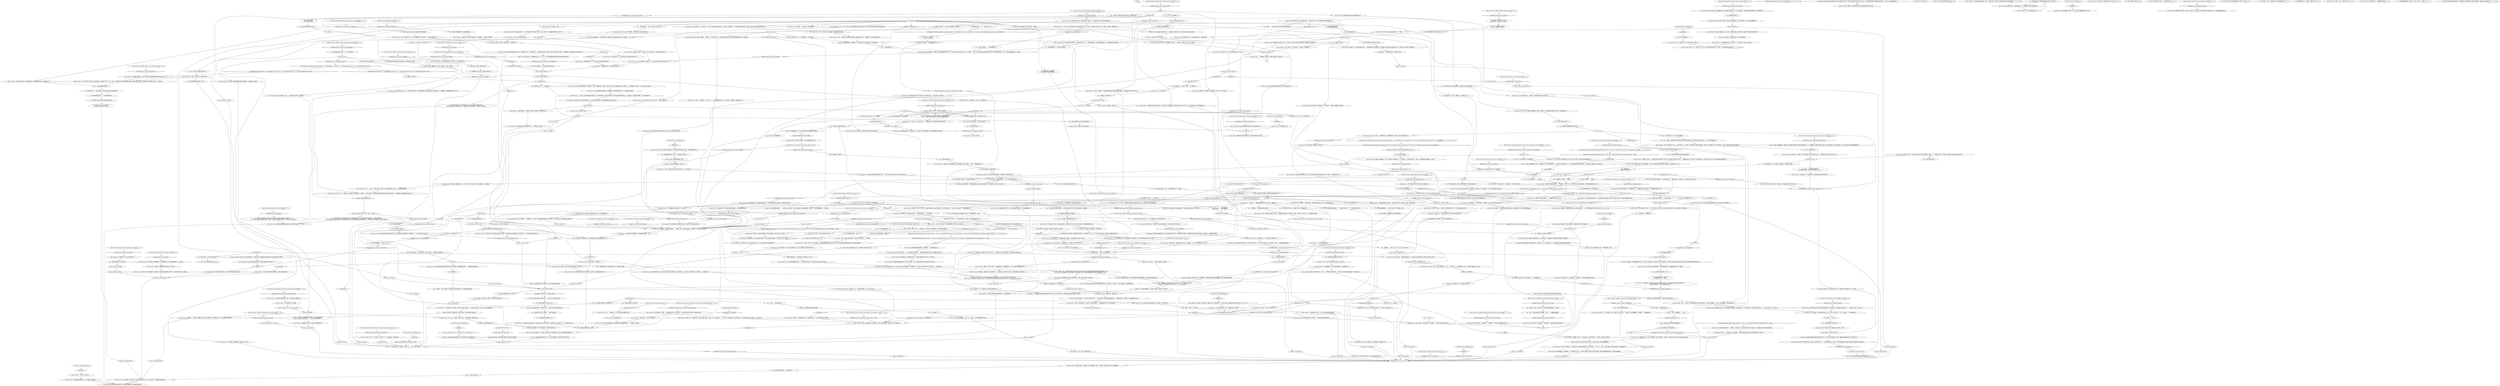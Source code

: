 # PAWNSHOP / ROY
# You talk to Roy, the pawnbroker, about items you'd like to sell, your missing side arm, his drug habit, the People's Pile, and/or the traffic menace.
# ==================================================
digraph G {
	  0 [label="START"];
	  1 [label="input"];
	  2 [label="Electrochemistry: 是啊……你得加入这些漩涡，我的朋友。"];
	  3 [label="You: “不算很好。我需要让它嗨起来。”"];
	  4 [label="Jump to: [finalizethething]"];
	  5 [label="Kim Kitsuragi: 警督吹了一个长长的、颤抖的口哨……"];
	  6 [label="Kim Kitsuragi: 警督见你拿着收发器，眼神里露出妒忌。"];
	  7 [label="kim transceiver hub"];
	  8 [label="Bird's Nest Roy: Variable[\"reputation.kim\"] > 1"];
	  9 [label="Variable[\"reputation.kim\"] > 1", shape=diamond];
	  10 [label="!(Variable[\"reputation.kim\"] > 1)", shape=diamond];
	  11 [label="Bird's Nest Roy: “那就好。”他微笑着答道，眼镜上闪过一道光芒。"];
	  12 [label="Composure: 他隐藏起心中的挣扎，就像把店里陈旧破损的墙面隐藏在一堆灰尘满满的商品背后那样。"];
	  13 [label="You: 但它好歹算物质财产。这样也不行吗？"];
	  14 [label="Bird's Nest Roy: “没有……整天一个人待着胡思乱想，对我的健康没有一点好处。但我有个朋友倒是有办法。”"];
	  15 [label="You: “我好像之前试过一次——还挺喜欢的。”"];
	  16 [label="You: “我说，你这里的视觉效果放在教堂里一定会很棒的。”（指着当铺里的灯光。）"];
	  17 [label="You: “别针的事就了解到这里，谢谢。”"];
	  18 [label="Bird's Nest Roy: IsTaskActive(\"TASK.take_spinners_to_pawnshop_done\")  and  Variable[\"canal.roy_sold_spinners\"] == false  and  CheckItem(\"radiant_spinners\")  and  IsKimHere()"];
	  19 [label="IsTaskActive(\"TASK.take_spinners_to_pawnshop_done\")  and  Variable[\"canal.roy_sold_spinners\"] == false  and  CheckItem(\"radiant_spinners\")  and  IsKimHere()", shape=diamond];
	  20 [label="!(IsTaskActive(\"TASK.take_spinners_to_pawnshop_done\")  and  Variable[\"canal.roy_sold_spinners\"] == false  and  CheckItem(\"radiant_spinners\")  and  IsKimHere())", shape=diamond];
	  21 [label="Bird's Nest Roy: “当然可以。”"];
	  22 [label="Bird's Nest Roy: Variable[\"canal.electro_white_check_clicked\"] >= 2"];
	  23 [label="Variable[\"canal.electro_white_check_clicked\"] >= 2", shape=diamond];
	  24 [label="!(Variable[\"canal.electro_white_check_clicked\"] >= 2)", shape=diamond];
	  25 [label="Electrochemistry: 好吧，他绝对*是*嗑嗨了。不管是什么，你可能已经试过——还有很多其他的种类。但你无法理清这种混乱的感觉，无法找到答案。"];
	  26 [label="You: “不是想评判什么——纯粹只是好奇。我失忆前可能也嗑过很多吡嚯浣酮。”"];
	  27 [label="Bird's Nest Roy: “不是谁的，是所有人的……”他叹了口气，摇摇头。"];
	  28 [label="gunhub"];
	  29 [label="Bird's Nest Roy: Variable[\"tc.turn_off_tutorial_node\"]"];
	  30 [label="Variable[\"tc.turn_off_tutorial_node\"]", shape=diamond];
	  31 [label="!(Variable[\"tc.turn_off_tutorial_node\"])", shape=diamond];
	  32 [label="You: “要是我们名不正言不顺，那就没法分配*职责*了。”"];
	  33 [label="Jump to: [pilehub]"];
	  34 [label="Bird's Nest Roy: “我感觉在那次电闪雷鸣般的撞击中，一个灵魂陷入了混沌之中。”"];
	  35 [label="Perception (Sight): 片刻之间，他的下颚紧绷，目光锐利又清晰。随后又再次放松了。"];
	  36 [label="Bird's Nest Roy: 他有些犹豫。“为何人们努力想忘记发生的一切，以及为何没有人设法去维修或更换反应堆。一切都是有原因的。”他咳嗽一声，像是要记住自己的话。"];
	  37 [label="Bird's Nest Roy: Variable[\"whirling.garte_debt_window_and_room_down\"]"];
	  38 [label="Variable[\"whirling.garte_debt_window_and_room_down\"]", shape=diamond];
	  39 [label="!(Variable[\"whirling.garte_debt_window_and_room_down\"])", shape=diamond];
	  40 [label="Suggestion: 解释一下你为什么这么需要它。他肯定能理解的。"];
	  41 [label="Jump to: [Bird's Nest Roy: \"\"Anything else you're thinking of s...\"]"];
	  42 [label="Kim Kitsuragi: “一般谁是你这里的常客？”"];
	  43 [label="Bird's Nest Roy: “这样我会比较开心，”他回应道，对你那副故作内行的派头无动于衷。"];
	  44 [label="Bird's Nest Roy: Variable[\"canal.roy_sell_clothes_armour\"]"];
	  45 [label="Variable[\"canal.roy_sell_clothes_armour\"]", shape=diamond];
	  46 [label="!(Variable[\"canal.roy_sell_clothes_armour\"])", shape=diamond];
	  47 [label="You: “我在考虑要不要退出RCM，当一个神秘动物学家。”"];
	  48 [label="Inland Empire: 他对工会老大的敌意还有更深层的原因。"];
	  49 [label="You: “我听说艾弗拉特之前的女工头消失了。”"];
	  50 [label="You: [离开。]"];
	  51 [label="Rhetoric: 剩下的都是给他的——为了补偿与他那光芒四射的轮圈分离的痛苦。"];
	  52 [label="Bird's Nest Roy: “你对它期望挺大的。”他看着面前的那一堆磁带。它在店铺绚烂的灯光秀下闪闪发光。"];
	  53 [label="Bird's Nest Roy: “这是晶体斯普拉赫Model 9。戈特伍德的工程学的集大成之作。这一款是专业型号，非常适合用来接收国外信号……”"];
	  54 [label="You: “谢了，罗伊，我正需要这个。”（总结。）"];
	  55 [label="Bird's Nest Roy: “差不多吧，警官。”"];
	  56 [label="Conceptualization: 就把它当成艺术装置吧。我们可以邀请观众来欣赏，询问他们把室外的灯放到*室内*有什么含义？我们要突破的障碍，要探索的理念还有许多……当然，这一切都是有成本的。"];
	  57 [label="Suggestion: 他好像有些低落。给他点甜头，或许能让他的态度更友善些。"];
	  58 [label="Bird's Nest Roy: “如果你这么说的话……”"];
	  59 [label="You: “3.30？但我是3.20卖的啊……”"];
	  60 [label="You: “其实，我只知道这些了。”"];
	  61 [label="Kim Kitsuragi: “也许克莱尔真的在追查你的枪。”警督略略抬起了眉头。“嗯……”"];
	  62 [label="Bird's Nest Roy: “我曾经是紧急救援队的一员。必须服用它治疗辐射病。”"];
	  63 [label="Bird's Nest Roy: IsKimHere()"];
	  64 [label="IsKimHere()", shape=diamond];
	  65 [label="!(IsKimHere())", shape=diamond];
	  66 [label="You: “也许她是个义务警员。想要证明自己能做的比我们好。”"];
	  67 [label="Bird's Nest Roy: “当然了，朋友。”"];
	  68 [label="Bird's Nest Roy: “我就是不太喜欢而已。公路上的活动从来没能跟我的思维运行很好地结合在一起。”"];
	  69 [label="Bird's Nest Roy: “我目前不打算再多买衣服了……”他快速地上下打量了你一番。"];
	  70 [label="Bird's Nest Roy: 突然，他的目光固定在你的领带上。玻璃后的他后退了一步。“*特别*是那条领带。它会吞噬周围所有的光子。我不需要这种*坏死*的东西。”"];
	  71 [label="You: “你能不能帮我把尸体从树上搬下来？”"];
	  72 [label="Jump to: [salehub]"];
	  73 [label="You: 粒子衰变发电机是什么？"];
	  74 [label="Bird's Nest Roy: “也许改天吧。”"];
	  75 [label="Bird's Nest Roy: 他的姿势松懈了很多。“我没有被冒犯。警官。”"];
	  76 [label="Encyclopedia: 不用说：事情没有成功。"];
	  77 [label="Bird's Nest Roy: 罗伊从警督手里接过轮圈，仔细端详起来。轮圈在当铺跳跃的灯光下，显得格外的色彩斑斓。"];
	  78 [label="Kim Kitsuragi: “没有人被诈骗，或者是*被打劫*，我可以向你保证，”警督解释到。当铺老板打开收银机，开始数现金。"];
	  79 [label="Bird's Nest Roy: “不，只是——那种人总是想让其他人错误地看待这个世界……选择一个对他们有利的角度。现在——你还有什么问题吗，或者我们就此……”"];
	  80 [label="You: “你把这个叫*政治*吗？”"];
	  81 [label="Bird's Nest Roy: “也许吧。”他耸耸肩。“我只是喜欢在夜晚和早晨过渡的时候保持清醒——亲眼目睹地平线上的第一缕光线。”"];
	  82 [label="Bird's Nest Roy: “RCM的警官在我的当铺可不常见。”柜台后的男人慢慢转向你。"];
	  83 [label="Bird's Nest Roy: “我看你在最近的……争执事件里受伤了。”他看着你的腿，严肃地点点头。“希望你能早日康复，警官。”"];
	  84 [label="Bird's Nest Roy: “好啊好啊！如果你需要什么帮助的话，尽管开口。”"];
	  85 [label="You: “像所有普通人一样，我也有自己的兴趣爱好。因为我也是个普通人。”"];
	  86 [label="You: “听起来真酷啊。”"];
	  87 [label="Untitled hub (10)"];
	  88 [label="Kim Kitsuragi: “拜托……”他向你投来一个隐忍的眼神。“我们还在调查案子的时候，能不能不要再搞什么听力实验了。”"];
	  89 [label="Logic: 很可能是海鸟。海鸥啊之类的。"];
	  90 [label="flashlight hub"];
	  91 [label="Untitled hub"];
	  92 [label="You: “其实呢，不用了——我没有钱。”"];
	  93 [label="Drama: 他什么也不知道。"];
	  94 [label="Half Light: 没人想看见你每天看见的东西。"];
	  95 [label="Jump to: [investigationhub]"];
	  96 [label="Tutorial Agent: 你可以售卖物品栏中的物品以获取现金。但注意：你可能以后会用到它们。"];
	  97 [label="Perception (Sight): 在那个补丁上——伽马辐射线与一滴红色的血液交叉着。"];
	  98 [label="Bird's Nest Roy: “当然。”"];
	  99 [label="Kim Kitsuragi: “当然，你得有那个*眼力*才能真正区分出质量差别。”"];
	  100 [label="Bird's Nest Roy: “没有……不久之后，我就开始寻找别的方法来治疗精神创伤。大部分时间我都是一个人待着，自己胡思乱想——情况也因此恶化了。”"];
	  101 [label="answer hub"];
	  102 [label="Kim Kitsuragi: 他叹了口气。“是啊，这样不好。我真的希望我们能想办法解决这个烂摊子——同时还要持续关注我们的凶杀案调查。”"];
	  103 [label="You: “我现在还有其他事要做。”[离开。]"];
	  104 [label="Jump to: [roymainhub]"];
	  105 [label="Bird's Nest Roy: 他有些犹豫。“人们想努力忘记发生过的一切是有原因的，还有为什么要维修或者更换反应堆。”"];
	  106 [label="Bird's Nest Roy: “你很坚定地要把它处理掉，警官。”他有些犹豫。“你说自己*不配*拥有瑞瓦肖公民武装的武器。”"];
	  107 [label="Bird's Nest Roy: “而我呢，也不想把枪留在店里太久。光子辐射都破纪录了。一点都不健康。”"];
	  108 [label="You: “如果她打算犯罪，然后把罪过推给公民武装，推给*我*呢？”"];
	  109 [label="Composure: 他在防弹玻璃后面又后退了一大步，明显有些焦虑。他不想不卷入任何*事件*里。"];
	  110 [label="Bird's Nest Roy: “有太多事情令人沮丧了——许多人英年早逝，大多死于癌症。我们已经尽最大努力*清理*，却也知道这一切终将来临。”"];
	  111 [label="Jump to: [roymainhub]"];
	  112 [label="Bird's Nest Roy: “是啊，真的挺疯狂的。我真的不知道是什么发出来的，但我知道这意味着*什么*。”"];
	  113 [label="Jump to: [kim transceiver hub]"];
	  114 [label="pilehub"];
	  115 [label="Bird's Nest Roy: “给你，伙计。”他伸出手，手掌心上有一个大的盖状物体。看起来很古怪……"];
	  116 [label="You: “谢了，伙计。”（拿走吡嚯浣酮。）\n“这次我决定收下。”（收下吡嚯浣酮。）"];
	  117 [label="You: “我可以理解，你把雅各布·欧文错当成强电漩涡了。”"];
	  118 [label="Bird's Nest Roy: “*终结*意味着一个稳定状态，然而从过去的经验可以看出，一切总是在不停变化的。因此，就不会有所谓的终结。”"];
	  119 [label="Bird's Nest Roy: “算不上是什么……愉快的交流。小城市的大人物总是希望每个人都能参与他们的戏码。”"];
	  120 [label="Conceptualization: 你知道吗，如果在教堂的话，这些视觉效果一定会*非常酷炫*的。"];
	  121 [label="Jump to: [roymainhub]"];
	  122 [label="Bird's Nest Roy: “各种各样的人都会来我这里……本地人，游客。想做交易的人。想找纪念品的人。无聊至极的人。”"];
	  123 [label="Bird's Nest Roy: 灯光在他的脸庞和眼镜上旋转。他也不知道该说什么好。"];
	  124 [label="Bird's Nest Roy: “非常确定。你还有什么？”"];
	  125 [label="You: “你有哈库多玛达塔的录音吗？”"];
	  126 [label="You: “呃，我没想到你居然会知道哈库多玛达塔是什么。”"];
	  127 [label="Bird's Nest Roy: 他撅起嘴唇。“我不确定。我甚至都不太确定我们之前的旧录音里有没有……不过我确实有一盘超声波的磁带，里面*也许*有你要找的东西。你想听听看吗？”说完，他开始在柜台后的磁带里翻找起来。"];
	  128 [label="You: “关于现在的这位大人物，你还有有些隐瞒吧。”"];
	  129 [label="You: “我没有——不过别担心，我可以接受。”"];
	  130 [label="Esprit de Corps: 那一定是最……哇哦……"];
	  131 [label="You: “我在找无线电收发器。你这儿有吗？”"];
	  132 [label="You: “感觉有些过了。”"];
	  133 [label="Savoir Faire: 贵的不一定好。这盏灯估计连*牌子*都没有。把这东西放在大街上估计都不如穿套新的珀尔修斯·布莱克制服更引人注目。\n贵的不一定好。而且这盏灯估计连*牌子*都没有。把这东西放在大街上估计都不如穿套新的珀尔修斯·布莱克制服更引人注目。"];
	  134 [label="Bird's Nest Roy: “不行，我得赚钱啊——这儿可是做生意的地方，不是慈善机构。”"];
	  135 [label="Jump to: [stocks hub]"];
	  136 [label="You: “这还是不能说明你是怎么*负债*的……”"];
	  137 [label="Bird's Nest Roy: “缓解了一阵子吧。可不久之后，我就开始寻找别的方法来治疗精神创伤。大部分时间我都是一个人待着，自己胡思乱想——情况也因此恶化了。”"];
	  138 [label="You: “不值钱？它不是一文不值的，罗伊。这可能是本地舞曲里的下一个爆款。”"];
	  139 [label="You: “你知道海岸边那座教堂吗？”"];
	  140 [label="You: “我很抱歉。很抱歉我把自己的枪卖掉了。”"];
	  141 [label="Bird's Nest Roy: “你……呃……”"];
	  142 [label="roymainhub"];
	  143 [label="You: “一定很艰难吧——放射物清理。”"];
	  144 [label="You: “发电机故障是谁的过错？”"];
	  145 [label="Jump to: [peoplespilehub]"];
	  146 [label="Jump to: [gunhub]"];
	  147 [label="fakecophub2"];
	  148 [label="trafficsuspecthub"];
	  149 [label="investigationhub"];
	  150 [label="Kim Kitsuragi: “我能理解这种冲动，但这是我们的工作，警探。是我们*存在的理由*。我们迟早都得回到这上面来的。”"];
	  151 [label="Bird's Nest Roy: IsKimHere()"];
	  152 [label="IsKimHere()", shape=diamond];
	  153 [label="!(IsKimHere())", shape=diamond];
	  154 [label="Encyclopedia: 建造是在瑞瓦肖公社时期开始的。公社覆灭之后，*人们*还在继续工作——他们希望瑞瓦肖西部能够拥有廉价的能源。"];
	  155 [label="Bird's Nest Roy: “当然。我无意冒犯。给你200雷亚尔，警官。能跟你做生意，我很高兴。记得下次再来啊。”"];
	  156 [label="Untitled hub (04)"];
	  157 [label="Bird's Nest Roy: “他试过。想让我跟码头工人达成什么*互惠互利的条件*……我礼貌地拒绝了他，没让他*把话说完*。”"];
	  158 [label="Bird's Nest Roy: “必须服用吡嚯浣酮来治疗辐射病。你刚才暗示的就是这个，不是吗？”"];
	  159 [label="Bird's Nest Roy: “有什么好的吗？我的意思是说，那个音乐。”"];
	  160 [label="Bird's Nest Roy: Variable[\"TASK.find_egg_beat_done\"]"];
	  161 [label="Variable[\"TASK.find_egg_beat_done\"]", shape=diamond];
	  162 [label="!(Variable[\"TASK.find_egg_beat_done\"])", shape=diamond];
	  163 [label="Bird's Nest Roy: “乐意效劳。只要是我真正热爱的东西，我都会竭尽全力……只是尽量不要把磁带用在阴性光子发射上。负责一点，好吧。”"];
	  164 [label="Bird's Nest Roy: Variable[\"canal.roy_night_greeting_done\"]"];
	  165 [label="Variable[\"canal.roy_night_greeting_done\"]", shape=diamond];
	  166 [label="!(Variable[\"canal.roy_night_greeting_done\"])", shape=diamond];
	  167 [label="You: “抱歉，我好像打扰到你了。”"];
	  168 [label="Bird's Nest Roy: “现在，我有什么能帮你的吗？”"];
	  169 [label="Jump to: [roymainhub]"];
	  170 [label="Endurance: 那是个幻觉。你的呼吸还是一如既往，除非你开始恐慌，否则还是会维持原样。"];
	  171 [label="Perception (Hearing): 就是它！噪音中的信号！“微弱的轻语”……"];
	  172 [label="Jump to: [roymainhub]"];
	  173 [label="Bird's Nest Roy: Variable[\"canal.roy_inland_evrart_perception\"]"];
	  174 [label="Variable[\"canal.roy_inland_evrart_perception\"]", shape=diamond];
	  175 [label="!(Variable[\"canal.roy_inland_evrart_perception\"])", shape=diamond];
	  176 [label="CheckEquipped(\"flashlight\")"];
	  177 [label="CheckEquipped(\"flashlight\")", shape=diamond];
	  178 [label="!(CheckEquipped(\"flashlight\"))", shape=diamond];
	  179 [label="You: 「典型的瘾君子行为。」"];
	  180 [label="Electrochemistry: 高兴？他可能是嗨了吧——如果是的话，到底是什么呢？"];
	  181 [label="Empathy: 一个像他这样谨慎的人，如果你大声问出来，他是什么也不会说的。"];
	  182 [label="Jump to: [roymainhub]"];
	  183 [label="Pain Threshold: 他布满皱纹的脸上露出了痛苦的神情……哎呀！这家伙*这些年*一直在抄底。"];
	  184 [label="You: 行吧，那我就不用纠结了。"];
	  185 [label="Savoir Faire: 先别*全盘*否定吧。也许能当成是一次投资，不是吗？"];
	  186 [label="Bird's Nest Roy: “店里恐怕没有更值钱的东西了。再说，我也得保证自己还有商品可以卖出*一点*现金——用来买食物什么的。”"];
	  187 [label="Jump to: [stocks hub]"];
	  188 [label="You: “所以你负债——是因为毒品吗？”"];
	  189 [label="You: “感觉就算你现在还清了债务，以后还是会再次负债的……”"];
	  190 [label="Bird's Nest Roy: “我的悲惨故事就说到这吧。我们还是回归正题，”他说，仿佛想说这段交谈并没有改变你们之间的关系。"];
	  191 [label="You: “太好了！请问你能帮我吗？这很重要，为了某个人，我要播放这盘磁带。”"];
	  192 [label="Bird's Nest Roy: “哈？”他慢慢用手指拍打着柜台。“你什么意思？”"];
	  193 [label="Bird's Nest Roy: “所以，你想知道什么？价格？我可以给你3.2雷亚尔。”"];
	  194 [label="Bird's Nest Roy: 当铺老板的目光已经固定在跳跃的颜色上了。"];
	  195 [label="You: “谢谢你帮我们回顾了一下。现在来聊聊别的吧。”"];
	  196 [label="Bird's Nest Roy: “我*必须*服用，你也知道的，自从清理人民反应堆之后，”他小心地回应到。“我曾经是紧急救援队的人。”"];
	  197 [label="peoplespilehub"];
	  198 [label="You: “知不知道我能去哪儿找到这个买家？”"];
	  199 [label="You: “等等，你为什么不开车？”"];
	  200 [label="Kim Kitsuragi: “但既然你已经拿到了想要的东西，或许我们能把这事儿办成吧。”"];
	  201 [label="Bird's Nest Roy: “你真的很心烦意乱。你说枪对于你的生活是威胁，还有……今晚你不*相信*带着它的自己。而且你需要钱。”"];
	  202 [label="Bird's Nest Roy: IsKimHere()"];
	  203 [label="IsKimHere()", shape=diamond];
	  204 [label="!(IsKimHere())", shape=diamond];
	  205 [label="Kim Kitsuragi: “谢谢。”他接过现金，然后转向了你。"];
	  206 [label="hubhubuhub"];
	  207 [label="You: “嗨，你知不知道怎么修这个？”（把磁带给他看。）"];
	  208 [label="Bird's Nest Roy: 他看着你手中那一团青铜色的东西。“你是说把它重新绕好吗？是啊，我会，但是……”"];
	  209 [label="Bird's Nest Roy: “一座满是精选阳性光子的圣殿……那种地方肯定容不下任何悲伤。那将是一幅灿烂的景象。”"];
	  210 [label="You: “我看看自己的口袋。”（进入典当菜单。）"];
	  211 [label="You: “你这里还开着门真是太赞了。有大城市的氛围。”"];
	  212 [label="Bird's Nest Roy: “哦，不，一点也不。”他的脸上闪过一丝微笑。“我猜大概是最近客人比较少，RCM或者其他的都没有。”"];
	  213 [label="Bird's Nest Roy: “你也看见了……我这里的商品种类比较多，能让每个人慢慢挑选。”"];
	  214 [label="You: “我有些盔甲……”\n“你确定不想买些盔甲吗？”"];
	  215 [label="Bird's Nest Roy: “哦，我不是想暗示什么其他的……呃，我已经很久没有去搜寻哈库多玛达塔了……”"];
	  216 [label="Untitled hub (09)"];
	  217 [label="You: “我能听听吗？”"];
	  218 [label="Bird's Nest Roy: Variable[\"tc.claire_predecessor_disappeared\"]"];
	  219 [label="Variable[\"tc.claire_predecessor_disappeared\"]", shape=diamond];
	  220 [label="!(Variable[\"tc.claire_predecessor_disappeared\"])", shape=diamond];
	  221 [label="Empathy: 有太多苦痛。"];
	  222 [label="Untitled hub (02)"];
	  223 [label="Bird's Nest Roy: Variable[\"canal.roy_encyc_pile\"]"];
	  224 [label="Variable[\"canal.roy_encyc_pile\"]", shape=diamond];
	  225 [label="!(Variable[\"canal.roy_encyc_pile\"])", shape=diamond];
	  226 [label="Jump to: [investigationhub]"];
	  227 [label="You: “你真觉得我们能用这个联系到联盟吗？”"];
	  228 [label="Kim Kitsuragi: “什么事有可能，什么事没可能，这谁说得清呢？”"];
	  229 [label="You: “你觉得这个值多少钱？这个我有*很多*呢。”（给他看看股票。）"];
	  230 [label="Bird's Nest Roy: Variable[\"canal.roy_empathy_hiding_debt\"]"];
	  231 [label="Variable[\"canal.roy_empathy_hiding_debt\"]", shape=diamond];
	  232 [label="!(Variable[\"canal.roy_empathy_hiding_debt\"])", shape=diamond];
	  233 [label="Electrochemistry: 他有什么是*不做的*？"];
	  234 [label="You: “你和我一起，就能让这一切变成现实。人类*需要*它。”"];
	  235 [label="Bird's Nest Roy: “所以，我来到了马丁内斯。大家告诉我别去，说那里是个*粪坑*。我说：朋友，我们这里刚发生过*核反应堆熔毁*的灾难。我要尽可能地远离市郊。虽说还是在同一座城市吧，但是……”他耸耸肩。"];
	  236 [label="You: “但是那个马路杀手开过你家屋顶的时候，难道你没听到吗？”"];
	  237 [label="You: “买家也是个警察吗？”"];
	  238 [label="fakecophub"];
	  239 [label="You: “我也不喜欢这样。如果她打算犯罪，然后把罪过推到公民武装上面呢？”"];
	  240 [label="You: “跟我说说你参加的那个紧急救援队。”"];
	  241 [label="Bird's Nest Roy: “世界末日……那我可不知道。更像是大范围改革的讯号。整个小屋都跟着在摇晃。”"];
	  242 [label="You: “我这里有一张迷人的尸体相片。”（把相片拿给他看。）"];
	  243 [label="Bird's Nest Roy: “这是个很合逻辑的解释。我感觉在那次电闪雷鸣般的撞击中，一个灵魂陷入了混沌之中。”"];
	  244 [label="Jump to: [investigationhub]"];
	  245 [label="Jump to: [salehub]"];
	  246 [label="Kim Kitsuragi: “这是70雷亚尔，给你还账单的。*不要*浪费了。”他把剩下的钱塞进自己的口袋。"];
	  247 [label="Kim Kitsuragi: “这是130雷亚尔，给你还账单的。*不要*浪费了。”他把剩下的钱塞进自己的口袋。"];
	  248 [label="Bird's Nest Roy: “我说过了，我拒绝和他交谈。所以他后来又来过一次。这*也*是他没来第三次的原因。”"];
	  249 [label="You: “什么*条件*？”"];
	  250 [label="Bird's Nest Roy: 他的目光从你身上移开，转到墙上那些跳动的光线上。"];
	  251 [label="Bird's Nest Roy: “这样我会比较开心，”他回应道，对你那副故作内行的派头无动于衷。"];
	  252 [label="Bird's Nest Roy: Variable[\"canal.roy_pilehub_reached\"]"];
	  253 [label="Variable[\"canal.roy_pilehub_reached\"]", shape=diamond];
	  254 [label="!(Variable[\"canal.roy_pilehub_reached\"])", shape=diamond];
	  255 [label="Bird's Nest Roy: 他皱起眉头，想了想，然后说到，“好吧，让我看看。”"];
	  256 [label="Bird's Nest Roy: “真是有趣的发展！呃，我已经很久没有去搜寻哈库多玛达塔了……”"];
	  257 [label="Kim Kitsuragi: 「请把手电筒收起来，警官。这是你的特权，而非权利。」"];
	  258 [label="Bird's Nest Roy: “但是，志愿部队也做不了多少。我们在泥泞的河水里浪费了好多年。染上一身的病……”他望着旋转摇曳的灯光，停了下来"];
	  259 [label="Empathy: 这里也有点*遗憾*。以防你没有注意到的话。"];
	  260 [label="Logic: 大海捞针。没什么可以做的。你只能希望艾弗拉特没有撒谎，而且工会能及时追踪到她。"];
	  261 [label="Bird's Nest Roy: “如果你不在乎信号质量的话，那确实是。但是真正的发烧友愿意为它破费。所以我们要价不能低于120雷亚尔。”"];
	  262 [label="Jump to: [roymainhub]"];
	  263 [label="Bird's Nest Roy: “股票啊——那才是真的交易呢。那赚得比我的微薄收入可高多了。”"];
	  264 [label="Physical Instrument: 想象一下用它来打球的感觉——这能打多远啊！能取得如此战绩的网球运动员绝对能获得大公司的赞助。"];
	  265 [label="You: “这些股票换不了别的东西吗？”"];
	  266 [label="Bird's Nest Roy: “当然，我很乐意收下你的股票。就这么决定了。”"];
	  267 [label="Bird's Nest Roy: Variable[\"canal.roy_pilehub_reached\"]"];
	  268 [label="Variable[\"canal.roy_pilehub_reached\"]", shape=diamond];
	  269 [label="!(Variable[\"canal.roy_pilehub_reached\"])", shape=diamond];
	  270 [label="Bird's Nest Roy: “是，也不是。我买下这间店铺过后手里还剩了点钱，可以用来做点自己想做的事情。在这种情况下，一个年轻人通常会*怎么做*呢？”"];
	  271 [label="You: “兄弟，你受的苦可不少啊。”"];
	  272 [label="Bird's Nest Roy: “是啊。”他点点头。“是这样的。把它重新卷回去不难，不过上面有些地方还要修一下。”"];
	  273 [label="Empathy: 不过总有‘但是’，不是吗？总有一个‘但是’的。"];
	  274 [label="Rhetoric: 恐怕已经没办法回头了。"];
	  275 [label="Bird's Nest Roy: “31年的别针就应该定价为3.1雷亚尔——不过我又加了10分钱，这样好听些。”"];
	  276 [label="Bird's Nest Roy: IsKimHere()"];
	  277 [label="IsKimHere()", shape=diamond];
	  278 [label="!(IsKimHere())", shape=diamond];
	  279 [label="You: “那你现在怎么开当铺了呢？”"];
	  280 [label="You: “放松点，老兄——我是个很放松的警察，只想弄点你正在用的东西。”（眨眨眼。）"];
	  281 [label="Bird's Nest Roy: “我还是个小男孩的时候，曾经住在河边。埃斯佩兰斯河……我不忍心看着一切彻底失败而不去试着*做些*什么，帮上一把。”"];
	  282 [label="Kim Kitsuragi: “这样确实就缩小了我们的嫌疑人的名单。”"];
	  283 [label="You: “我现在没什么要卖的。”"];
	  284 [label="Bird's Nest Roy: Variable[\"tc.turn_off_tutorial_node\"]"];
	  285 [label="Variable[\"tc.turn_off_tutorial_node\"]", shape=diamond];
	  286 [label="!(Variable[\"tc.turn_off_tutorial_node\"])", shape=diamond];
	  287 [label="Kim Kitsuragi: “但事情是这样的，警探。我们的*名正言顺*的，解决这个案子的办法就是光明正大地做自己的工作。没必要把联盟给扯进来。”"];
	  288 [label="omissionhub"];
	  289 [label="Bird's Nest Roy: 灯光在他的脸庞和眼镜上旋转。他也不知道该说什么好。"];
	  290 [label="Bird's Nest Roy: “我该拿什么来*换*它呢？”"];
	  291 [label="Bird's Nest Roy: Variable[\"whirling.garte_debt_drinks_down\"]"];
	  292 [label="Variable[\"whirling.garte_debt_drinks_down\"]", shape=diamond];
	  293 [label="!(Variable[\"whirling.garte_debt_drinks_down\"])", shape=diamond];
	  294 [label="Bird's Nest Roy: 他慢慢回过神来：“……但我不是什么能工巧匠，我是个当铺老板。如果你想典当磁带，当然可以。虽然它看起来真的挺……不值钱的。”"];
	  295 [label="You: “等等，但你一直在修补电影胶卷啊。那不是一样吗？”"];
	  296 [label="Bird's Nest Roy: “不，不一样的……其实那些电影胶卷对我来说是有*意义*的，但这不过是一堆不值钱的破磁带。”"];
	  297 [label="Bird's Nest Roy: “当然……”他嘟囔了几句，目光又开始追逐当铺里的灯光秀。"];
	  298 [label="dawnhub"];
	  299 [label="You: “呃，总得有人这样吧。”"];
	  300 [label="Bird's Nest Roy: “最纯粹的形式。现在，有什么能帮你的吗？”"];
	  301 [label="sellarmourhub"];
	  302 [label="Bird's Nest Roy: Variable[\"canal.roy_sell_clothes_armour\"]"];
	  303 [label="Variable[\"canal.roy_sell_clothes_armour\"]", shape=diamond];
	  304 [label="!(Variable[\"canal.roy_sell_clothes_armour\"])", shape=diamond];
	  305 [label="Jump to: [salehub]"];
	  306 [label="You: “播放鸟鸣之歌吧！”"];
	  307 [label="Bird's Nest Roy: “一盘磁带？我们这儿有手提音箱卖，应该能播那个。自己去架子上看看吧。”"];
	  308 [label="Bird's Nest Roy: Variable[\"canal.boombox_mainhub_reached\"] == false  and  Variable[\"TASK.listen_to_merc_tape_done\"] == false"];
	  309 [label="Variable[\"canal.boombox_mainhub_reached\"] == false  and  Variable[\"TASK.listen_to_merc_tape_done\"] == false", shape=diamond];
	  310 [label="!(Variable[\"canal.boombox_mainhub_reached\"] == false  and  Variable[\"TASK.listen_to_merc_tape_done\"] == false)", shape=diamond];
	  312 [label="Rhetoric: 他不是你的缉毒刑警——但他也不会为此感到兴奋。"];
	  313 [label="radioreactionhub"];
	  314 [label="stocks hub"];
	  315 [label="Bird's Nest Roy: 他仔细研究着别针，在掌心里翻来覆去的查看。“31年圣巴蒂斯特夏季小艇竞赛。*那*可真是个好时代啊。”"];
	  316 [label="Bird's Nest Roy: “你以前试过它们吗？”\n“你说自己之前用过的，不是吗？”"];
	  317 [label="Bird's Nest Roy: “也许吧。昨天来过一个形迹可疑的人，看起来像是刚刚脱掉野松公司的工作服。他们问我这里有没有警察的武器卖。我告诉他们已经卖掉了。”"];
	  318 [label="Bird's Nest Roy: 他皱皱眉。“吡嚯浣酮只是某种我……你知道的，自从人民反应堆灾难之后。”他咳嗽一声，像是要佐证自己的话。"];
	  319 [label="salehub"];
	  320 [label="Kim Kitsuragi: “她可能就在城里。我们必须找到她，阻止她亲手主持正义。”他四下看了看，有些担心。"];
	  321 [label="You: “人民反应堆？那是什么？”"];
	  322 [label="You: “我什么样？”"];
	  323 [label="Jump to: [gunhub]"];
	  324 [label="Jump to: [peoplespilehub]"];
	  325 [label="Suggestion: 他甚至好像有点担心你。"];
	  326 [label="Electrochemistry: 没错，亲爱的，那就是联盟政府规定的吡嚯浣酮——能直接进入你的内脏！"];
	  327 [label="You: （指向他的衣服。）“话说，你衣服上的三角是什么？”"];
	  328 [label="You: “我想赎回之前卖掉的纪念别针。”"];
	  329 [label="Half Light: 可怜的猩猩，身在一颗愚蠢的星球，永远也没有足够的钱去做一些非凡的事。"];
	  330 [label="You: （点头。）“的确是很壮观的收藏。”\n“的确是很壮观的收藏。我*也许*可以帮你加一点进去……”"];
	  331 [label="You: “言归正传。所以你这儿有录音吗？”"];
	  332 [label="Bird's Nest Roy: “这是在那个之前的……你明白吧。在那一切发生之后，我就失去跟它们的联系了。”"];
	  333 [label="Bird's Nest Roy: “可惜，我没有任何关于我……过去生活的记录。一点也没有！不过我确实有一盘超声波的磁带，里面*也许*有你要找的东西。你想听听看吗？”说完，他开始在柜台后的磁带中翻找起来。"];
	  334 [label="Bird's Nest Roy: 他怪异地看着你。“好吧，”他一边回答，一边不情愿地把磁带放了回去。"];
	  335 [label="Bird's Nest Roy: “海鸥和贼鸥。但是，嘘。”他举起食指，把头靠向扬声器。一种新的，非常尖锐的，颤抖的声音从其他声音中涌现出来。"];
	  336 [label="Bird's Nest Roy: “还有贼鸥。但是，嘘。”他举起食指，把头靠向扬声器。有一种新的、尖锐的、颤抖的声音。"];
	  337 [label="Bird's Nest Roy: 「非常感谢。」"];
	  338 [label="You: 「不要，我喜欢这样。」（继续举着手电筒。）"];
	  339 [label="Jump to: [peoplespilehub]"];
	  340 [label="postreactionhub"];
	  341 [label="Electrochemistry: 这儿的垃圾和这家店非常搭调，就像在河里肆意穿行的大阳具一样。"];
	  342 [label="Interfacing: 这东西在重新配线方面有很多值得学习的地方。你可以窃取其中的秘密，打造出一整条街的科技改装生产线，然后卖给公众。"];
	  343 [label="Suggestion: 这样都不管用？他一定是相当沉沦了。"];
	  344 [label="You: “你是怎么背上债务的？”"];
	  345 [label="Bird's Nest Roy: “是啊，长年累月的压力竟然会把人摧残成这样。所以人们才说压力是世界上最大的杀手。”\n“是啊。我一直以为是接触了有毒物质才害了自己。从没想过长年累月的压力竟然会把人摧残成这样。所以人们才说压力是世界上最大的杀手。”"];
	  346 [label="Empathy: 现在这东西成了他维持生命的必需品了……"];
	  347 [label="Bird's Nest Roy: Variable[\"TASK.visit_nightclub\"]"];
	  348 [label="Variable[\"TASK.visit_nightclub\"]", shape=diamond];
	  349 [label="!(Variable[\"TASK.visit_nightclub\"])", shape=diamond];
	  350 [label="Bird's Nest Roy: “给你，警官。”他把别针交给你。“今天还有什么能为你做的吗？”"];
	  351 [label="Bird's Nest Roy: Variable[\"canal.roy_intro_done\"]"];
	  352 [label="Variable[\"canal.roy_intro_done\"]", shape=diamond];
	  353 [label="!(Variable[\"canal.roy_intro_done\"])", shape=diamond];
	  354 [label="You: “谢谢你告诉我这些。”(总结。)"];
	  355 [label="Kim Kitsuragi: 警督耸耸肩。“我们调查的时候你已经让我震惊过很多回了，但我还是想说，这事儿*实在*太遥远了……”"];
	  356 [label="You: “我可能得先把手头的主要案子放一放了。”"];
	  357 [label="Bird's Nest Roy: “15雷亚尔。”"];
	  358 [label="Bird's Nest Roy: 他对钴的光芒感到惊奇，然后点点头：“是的，这些真的特别，特别好。你这是从哪个外国王子那里诈骗来的吗？还是打劫了一个梅斯克暴徒？无所谓了……我可以付给你200雷亚尔。”"];
	  359 [label="You: “感谢你的帮助。”（继续；拿走修好的磁带。）"];
	  360 [label="Bird's Nest Roy: Variable[\"canal.roy_comp_intro1\"]"];
	  361 [label="Variable[\"canal.roy_comp_intro1\"]", shape=diamond];
	  362 [label="!(Variable[\"canal.roy_comp_intro1\"])", shape=diamond];
	  363 [label="Kim Kitsuragi: “我们真有这个闲功夫吗？”警督低语到。"];
	  364 [label="Inland Empire: 你突然感觉到越来越恐惧：那个声音来自你的内心深处，但也同样将你环绕其中。感觉好像有人就站在你的视线范围之外，观察着你，对你做着这样的事情……"];
	  365 [label="Half Light: 不好，不太妙，你要窒息了，必须阻止这一切……"];
	  366 [label="You: “我在找可以播放磁带的东西，警察查案要用。”"];
	  367 [label="Bird's Nest Roy: 「警官，手电筒。」"];
	  368 [label="Bird's Nest Roy: 「如果你不介意的话，请把手电筒收起来。我们中有人对光线过敏。」"];
	  369 [label="You: “我再去附近逛逛吧，回头再来。”\n“那还是算了吧，谢了，罗伊。”"];
	  370 [label="Bird's Nest Roy: “是的。”他点点头。"];
	  371 [label="Bird's Nest Roy: Variable[\"canal.roy_debt_known\"]"];
	  372 [label="Variable[\"canal.roy_debt_known\"]", shape=diamond];
	  373 [label="!(Variable[\"canal.roy_debt_known\"])", shape=diamond];
	  374 [label="Savoir Faire: 你自己决定吧。如果你觉得它的投资回报率还不错，那就买吧。不过记好了，你什么都不用做，这些股票都能升值。"];
	  375 [label="You: “你肯定损失惨重吧。”"];
	  376 [label="Bird's Nest Roy: Variable[\"canal.roy_pilehub_reached\"]"];
	  377 [label="Variable[\"canal.roy_pilehub_reached\"]", shape=diamond];
	  378 [label="!(Variable[\"canal.roy_pilehub_reached\"])", shape=diamond];
	  379 [label="Bird's Nest Roy: “有用是有用，但是那又是另一笔日常开销了……直到现在也是。我当时太天真了，根本没想过自己会把钱花光……”"];
	  380 [label="Bird's Nest Roy: “我有个朋友倒是有办法。所以从那个时候起，我开始接触*吡咯*。倒是很有效——非常有效。可是那又是另一笔日常花销了……直到现在也是。”"];
	  381 [label="Jump to: [stocks hub]"];
	  382 [label="Bird's Nest Roy: 他想了一会儿，然后点点头。“当然，我可以把它放在柜台后面，留一星期——不过除非你能现在就当掉它。”"];
	  383 [label="pin hub"];
	  384 [label="Bird's Nest Roy: “今天早些时候，也有人来问过相同的问题——我立马就把你几天前当掉的枪卖给她了。”"];
	  385 [label="Bird's Nest Roy: “他们有自己的路要走。这是一次旅行，但是你也知道的。各种各样的人来到这里，想要找各种各样的东西。”"];
	  386 [label="You: “只是我个人的感觉，还是这里真的很暖和？”（四下查看。）"];
	  387 [label="You: （直奔主题。）“所以，现在能在什么地方弄到吡嚯浣酮？”"];
	  388 [label="Bird's Nest Roy: 他后退了一步，仔细打量着你。“你怎么知道的？”"];
	  389 [label="You: “很明显，你还在它的影响之下啊，先生。”"];
	  390 [label="Bird's Nest Roy: 他耸耸肩。“相比故事，我更喜欢理论。向前走，而不是沉入漩涡。”"];
	  391 [label="You: “至少现在我知道自己的武器是怎么丢的了。我们聊聊别的吧。”(总结。)"];
	  392 [label="You: “她肯定仰慕我的一个粉丝。只是想感觉离我近一点，你懂得。”"];
	  393 [label="Kim Kitsuragi: “我来给你猜猜吧，警探。你一时半会是见不到联盟战舰里头什么样的。”"];
	  394 [label="Kim Kitsuragi: 警督看向罗伊，然后又回望向你。显然他希望这个戏剧性的场面也许只是一场噩梦——不过，它不是。"];
	  395 [label="You: “我不想冒犯你。”（放弃这个话题——你不想要毒品。）"];
	  396 [label="Bird's Nest Roy: “每天？”他歪着头打量你，然后点点头。“你看上去像是那种人。”"];
	  397 [label="Empathy: 这个烂摊子——他的意思是*你的*烂摊子。"];
	  398 [label="Bird's Nest Roy: “但是我中途退出了。我更喜欢站在远处，看着那些大人物们来来去去。”"];
	  399 [label="You: 买回别针。"];
	  400 [label="You: “你应该知道这算不上是什么‘美好’的夜晚吧？天气实在是太糟糕了。”"];
	  401 [label="You: “早起的鸟儿有虫吃，是吗？”"];
	  402 [label="You: “一般谁是你这里的常客？”"];
	  403 [label="Bird's Nest Roy: Variable[\"plaza.tribunal_shoulder_wound_suffered\"]"];
	  404 [label="Variable[\"plaza.tribunal_shoulder_wound_suffered\"]", shape=diamond];
	  405 [label="!(Variable[\"plaza.tribunal_shoulder_wound_suffered\"])", shape=diamond];
	  406 [label="Bird's Nest Roy: “再说，这个装备很昂贵——马丁内斯可没人掏得起这个价。”"];
	  407 [label="Bird's Nest Roy: 他朝你安慰地点点头，，紧接着，一阵更加多变，更加尖锐的声音击中了你的鼓膜，它们有的很随机，有的则似乎是有规律的。"];
	  408 [label="Bird's Nest Roy: “是的，架子上还有些手提音箱。”"];
	  409 [label="Jump to: [peoplespilehub]"];
	  410 [label="Rhetoric: 你完全不知道*无光路径*是什么，不过男人身上的纹身绝对不是。"];
	  411 [label="Logic: 大海捞针。现在你没什么可以做的。你只能寄希望于她的好运了。"];
	  412 [label="Bird's Nest Roy: “收发器吗？嗯，我们应该有这玩意儿……”"];
	  413 [label="Interfacing: 换句话讲，它甚至会让警督心爱的动力波都自惭形愧。"];
	  414 [label="You: “感觉太棒了！”"];
	  415 [label="You: “你的店有什么问题吗？我还挺喜欢这儿的。”"];
	  416 [label="Bird's Nest Roy: Variable[\"canal.roy_electro_white_check\"]"];
	  417 [label="Variable[\"canal.roy_electro_white_check\"]", shape=diamond];
	  418 [label="!(Variable[\"canal.roy_electro_white_check\"])", shape=diamond];
	  419 [label="Savoir Faire: 确实如此。并不是说你绝对*不该*买。但是我们应该先想想它有什么用，不是吗？"];
	  420 [label="You: “我在海岸边遇到了一群年轻的爱好者。他们在玩一种奇怪的新迪斯科音乐……”\n“我在海岸边遇到了一群年轻的狂热分子。他们在播放一种古怪的舞曲……好像叫什么*阳极音乐*。”"];
	  421 [label="You: （看看时钟。）“等等，这可不止‘一会儿’吧。至少有15分钟。”"];
	  422 [label="You: “3.20？喂，你这是剥削！”"];
	  423 [label="You: “艾弗拉特·克莱尔工会的人有没有来找过那把枪？”"];
	  424 [label="Bird's Nest Roy: “当然可以，朋友。”"];
	  425 [label="Bird's Nest Roy: “给你，伙计。”他伸出手，手掌心上有一个大的帽状物体。看起来很古怪……"];
	  426 [label="Electrochemistry: 不对，还是没线索。你最近显然嗑的药不够。"];
	  427 [label="Bird's Nest Roy: “清理发生在15年前。那时候我还很年轻。之后我的二姑去世，给我留下这间棚屋，还有里面各种各样的垃圾。”"];
	  428 [label="Kim Kitsuragi: “如果那样的话，她一定很乐意我们的到访。*如果*我们能找到她的话……”他四下看了看，有些担心。"];
	  429 [label="Jump to: [gunhub]"];
	  430 [label="Bird's Nest Roy: “我很抱歉，警官，但是我不知道她从哪里来，也不知道她要到哪里去。”"];
	  431 [label="You: “漩涡？听起来很迷人啊。”"];
	  432 [label="You: “我要卖掉我的衣服。”"];
	  433 [label="Bird's Nest Roy: “我对此表示怀疑，但是我可以尽力去回答你的任何问题。”"];
	  434 [label="Kim Kitsuragi: “说实话，我对天线的计划持保留意见。但谁说得清？没准会有惊喜呢……”"];
	  435 [label="Bird's Nest Roy: 他看向远处。“你不太对劲，警官。”"];
	  436 [label="Bird's Nest Roy: “没必要道歉，警官。”"];
	  437 [label="Volition: 金还在这里啊？！这个听起来真的，真的不是什么好主意。"];
	  438 [label="Bird's Nest Roy: IsKimHere()"];
	  439 [label="IsKimHere()", shape=diamond];
	  440 [label="!(IsKimHere())", shape=diamond];
	  441 [label="You: “我每天都用*吡咯*。”"];
	  442 [label="Kim Kitsuragi: 他皱起了前额。“你觉得会不会是……雅各布·欧文开车经过你的屋顶？”"];
	  443 [label="Bird's Nest Roy: “旅社背后的尸体，我猜……”他看着旋转的灯光，然后望向你：“我自己没有带安装平台的货車，或者类似的东西……”"];
	  444 [label="Kim Kitsuragi: “这是60雷亚尔，给你还账单的。*不要*浪费了。”他把剩下的钱塞进自己的口袋。"];
	  445 [label="You: “等等……你对野松公司有什么不满吗？”"];
	  446 [label="lets_try_to_hub"];
	  447 [label="Bird's Nest Roy: “我自己真的没什么问题……不过有些客人在抱怨什么执法矛盾。”"];
	  448 [label="Bird's Nest Roy: “哈库多玛达塔？”他惊讶地看着你。“抱歉，我绝对猜不到你居然会对超声波感兴趣……或者就此而言，是*鸟*。”"];
	  449 [label="Bird's Nest Roy: Variable[\"canal.roy_pilehub_reached\"]"];
	  450 [label="Variable[\"canal.roy_pilehub_reached\"]", shape=diamond];
	  451 [label="!(Variable[\"canal.roy_pilehub_reached\"])", shape=diamond];
	  452 [label="Bird's Nest Roy: Variable[\"TASK.locate_ruby_on_the_coast_done\"]  and  IsKimHere()"];
	  453 [label="Variable[\"TASK.locate_ruby_on_the_coast_done\"]  and  IsKimHere()", shape=diamond];
	  454 [label="!(Variable[\"TASK.locate_ruby_on_the_coast_done\"]  and  IsKimHere())", shape=diamond];
	  455 [label="You: “那是什么？”"];
	  456 [label="Bird's Nest Roy: Variable[\"canal.roy_investigation_evrart_comp\"] == true"];
	  457 [label="Variable[\"canal.roy_investigation_evrart_comp\"] == true", shape=diamond];
	  458 [label="!(Variable[\"canal.roy_investigation_evrart_comp\"] == true)", shape=diamond];
	  459 [label="Bird's Nest Roy: “当然。它还能正常工作，不是吗？只要挑好磁带，然后放进去。一切都是从磁带开始的。”"];
	  460 [label="Bird's Nest Roy: Variable[\"canal.roy_investigation_evrart_inland\"]"];
	  461 [label="Variable[\"canal.roy_investigation_evrart_inland\"]", shape=diamond];
	  462 [label="!(Variable[\"canal.roy_investigation_evrart_inland\"])", shape=diamond];
	  463 [label="Bird's Nest Roy: “是的，一切都太奇怪了。那个女工头……比艾弗拉特要和蔼可亲多了。”他耸耸肩。“但是我猜，最后结局都一样……”"];
	  464 [label="Logic: 看看他的商品，跟他聊聊——这样也许能给你更多线索。"];
	  465 [label="Esprit de Corps: ……那就继续吧，他想到。只要你还能走直线，我就不在乎。"];
	  466 [label="Bird's Nest Roy: “一群可怜虫给自己建了个简陋的核反应堆，期盼最美好的结果。你觉得会发生什么？”"];
	  467 [label="You: “我回来拿收发器了。还有多的吗？”"];
	  468 [label="Bird's Nest Roy: 他拿出了一台用蓝色胶木外壳包裹的机器，机器的黑色表面上布满了各种旋钮和刻度盘。"];
	  469 [label="Bird's Nest Roy: Variable[\"ice.kim_challenge_accepted\"]"];
	  470 [label="Variable[\"ice.kim_challenge_accepted\"]", shape=diamond];
	  471 [label="!(Variable[\"ice.kim_challenge_accepted\"])", shape=diamond];
	  472 [label="Jump to: [roymainhub]"];
	  473 [label="Savoir Faire: 哈，他*绝对是*嫉妒了。他藏不住了！"];
	  474 [label="Bird's Nest Roy: Variable[\"canal.roy_pilehub_reached\"]"];
	  475 [label="Variable[\"canal.roy_pilehub_reached\"]", shape=diamond];
	  476 [label="!(Variable[\"canal.roy_pilehub_reached\"])", shape=diamond];
	  477 [label="You: “不，是这么回事——你绝对想象不到那个节拍有多弱。什么都没有，连低音都没有！听起来就只像是*动次-动次-动次*。不过这些磁带可以让它变得*硬核*起来。”"];
	  478 [label="Bird's Nest Roy: “是的！很幸运，它还在我这里。3.30雷亚尔，它就是你的了。”"];
	  479 [label="Bird's Nest Roy: “是的，没错，不过当铺就是这么盈利的……”他歪着头，等待着。“所以，你想不想要了？”"];
	  480 [label="You: “我想问问我的……呃……丢失的枪。再问一次。”"];
	  481 [label="You: “你认不认识那个逍遥法外的马路杀手？”"];
	  482 [label="You: 罗伊是嗑嗨了吗——如果是，那他嗑了什么？"];
	  483 [label="You: Variable[\"canal.roy_electro_white_check\"]"];
	  484 [label="Variable[\"canal.roy_electro_white_check\"]", shape=diamond];
	  485 [label="!(Variable[\"canal.roy_electro_white_check\"])", shape=diamond];
	  486 [label="You: “只有一种解释。她肯定是我的狂热粉丝。”"];
	  487 [label="Bird's Nest Roy: 他指着橙色反光夹克上的白三角。“我们是一支完全由志愿者自发组成的队伍。想要帮助消防队控制泄露。”"];
	  488 [label="You: “知道最近那个吊起来的男人吗？”"];
	  489 [label="Bird's Nest Roy: “哦……不，我不喜欢那些东西。不能卖的。”他甚至连看都没看一眼。"];
	  490 [label="Empathy: 他没有把全部的故事告诉你，就像他想要放过你一样。"];
	  491 [label="You: “你知道这个纹身的意思吗？”"];
	  492 [label="Jump to: [roymainhub]"];
	  493 [label="Jump to: [roymainhub]"];
	  494 [label="Bird's Nest Roy: “雅各布·欧文？那个伟大的大师赛冠军？是的，没错……”"];
	  495 [label="Bird's Nest Roy: “你好啊。有什么能帮你的吗？”"];
	  496 [label="Bird's Nest Roy: 你花了点时间四下查看了整个店铺……当铺周围的视觉效果让人目眩神迷。突然间，罗伊转向你，咳嗽了一声，手里还躺着一盘磁带。"];
	  497 [label="Bird's Nest Roy: “这样我会比较开心，”他回应道，对你的批评无动于衷。"];
	  498 [label="You: “强迫自己一大清早就爬起来工作，是不是有点不太人道？”"];
	  499 [label="Bird's Nest Roy: “我以前认识一群年轻的音乐家，他们决定以后不玩音乐，而是寻找各种各样有趣的声音……”"];
	  500 [label="You: “不了，没事的。只是我刚在飞旋旅社外面听到了哈库多玛达塔的声音，想确定我不是唯一能听到的人……现在，我们聊聊别的吧。”"];
	  501 [label="Bird's Nest Roy: 他叹了口气。“蒂费纳·霍利，前任工会领袖，要*更*讨人喜欢一些。我们这里有些人……呃，我们一直不理解她为什么没有竞选连任，也不知道她退出政坛后去了哪里。一切都太奇怪了。”"];
	  502 [label="Variable[\"canal.roy_flashlight_hub_seen\"]"];
	  503 [label="Variable[\"canal.roy_flashlight_hub_seen\"]", shape=diamond];
	  504 [label="!(Variable[\"canal.roy_flashlight_hub_seen\"])", shape=diamond];
	  505 [label="Bird's Nest Roy: “一个坏主意。有些可怜的左翼分子建造了一台粒子衰变发电机，希望能为服务水平低下的社区提供价格实惠的电力。它发生故障了。辐射废料到处都是，也许*你*身体里也有。”"];
	  506 [label="Interfacing: 永远地离去了……"];
	  507 [label="Composure: 非常*普通的*行为。你的身体状况一定很好。"];
	  508 [label="Bird's Nest Roy: IsKimHere()"];
	  509 [label="IsKimHere()", shape=diamond];
	  510 [label="!(IsKimHere())", shape=diamond];
	  511 [label="Jump to: [kim transceiver hub]"];
	  512 [label="Bird's Nest Roy: 这个贫穷的男人透过眼镜看向你。你很难看穿他的心思。他微微摇晃着身子，挠了挠脸颊。"];
	  513 [label="Bird's Nest Roy: “我很乐意收下你的股票。就这么决定了。”"];
	  514 [label="Bird's Nest Roy: “那时候我怎么知道。所以才会把钱都捐给慈善机构，帮助那些不幸的人。离开前线之后，我觉得自己必须做点*什么*……不仅是为了他们，也为了我自己。”"];
	  515 [label="Bird's Nest Roy: “我有个朋友倒是有办法。所以从那个时候起，我开始接触*吡咯*。倒是很有效——非常有效。可是那又是另一笔日常花销了……直到现在也是。”"];
	  516 [label="You: “你好像过得很艰苦啊。”"];
	  517 [label="You: “我在那附近遇到一群年轻的派对动物。他们想把教堂变成夜店，在那里玩些奇怪的新迪斯科音乐。我答应过要帮他们。”\n“我在那附近遇到一群年轻的派对动物。他们想把教堂变成夜店，在那里播放古怪的新式迪斯科音乐——他们把那个叫做*阳极舞曲*。我答应过要帮他们。”"];
	  518 [label="You: “但是？”"];
	  519 [label="Bird's Nest Roy: “当然了。所以，你想卖点什么吗？”"];
	  520 [label="Jump to: [salehub]"];
	  521 [label="Empathy: 出乎意料的是，他的脸上没有显露出他的内心发生了什么。"];
	  522 [label="Kim Kitsuragi: “是的，我们想卖掉这些轮圈，”警督上前一步，把东西递给了他。"];
	  523 [label="Bird's Nest Roy: Variable[\"canal.roy_pilehub_reached\"]"];
	  524 [label="Variable[\"canal.roy_pilehub_reached\"]", shape=diamond];
	  525 [label="!(Variable[\"canal.roy_pilehub_reached\"])", shape=diamond];
	  526 [label="Bird's Nest Roy: “说句实话，她有点吓人。”"];
	  527 [label="Kim Kitsuragi: “好吧，所以让我来捋一下，”警督转向你，“你卖掉了公民武装配发给你的武器，结果现在有一个市民带着它在马丁内斯的街道上四处游荡。”"];
	  528 [label="Bird's Nest Roy: “哦……我肯定希望不要这样。”"];
	  529 [label="Drama: 他考虑过，但他的优先级是尽快处理掉那把枪——不过钱还是要的。"];
	  530 [label="Suggestion: 他想通过预期你的问题来讨好你。他知道自己不应该卖掉那支枪的。"];
	  531 [label="Bird's Nest Roy: “你还有什么想卖的吗？”"];
	  532 [label="You: 也许他有很好的理由吧。（不再谈这件事。）"];
	  533 [label="Bird's Nest Roy: “当我说我一般不买武器的时候，你把枪管塞进了嘴里，好像是……在舔它。然后我就答应收下了。”"];
	  534 [label="Encyclopedia: 一个原始的核反应堆，也被称为*反应堆*。"];
	  535 [label="Untitled hub (05)"];
	  536 [label="finalizethething"];
	  537 [label="Bird's Nest Roy: “就是这么回事。”当铺老板严肃地点点头，然后耸耸肩。“现在，有什么能帮你的吗？”他问到。"];
	  538 [label="Bird's Nest Roy: “你好，真是个美好的夜晚。是什么风把你吹来了？”"];
	  539 [label="Bird's Nest Roy: “当铺的门永远是开着的。”"];
	  540 [label="Bird's Nest Roy: IsHourBetween(5,  9)"];
	  541 [label="IsHourBetween(5,  9)", shape=diamond];
	  542 [label="!(IsHourBetween(5,  9))", shape=diamond];
	  543 [label="Bird's Nest Roy: “早上好。有什么能帮你的吗？”"];
	  544 [label="You: “我真的应该杀了我自己。也许某天我会这样做的。”"];
	  545 [label="You: “呃，这儿有副铁手套……”（给他看。）"];
	  546 [label="Bird's Nest Roy: “酷不酷不好说……他们之中有一个人沉迷于录制哈库多玛达塔的声音——而且他是个很有激情的人，很了解各种各样奇怪的东西。就这样，他让其他人都加入到自己的研究中了……”"];
	  547 [label="You: “我买的这个手提音箱……应该能播这盘磁带，对吧？”"];
	  548 [label="Bird's Nest Roy: Variable[\"canal.roy_pawn_menu_tutorial\"]"];
	  549 [label="Variable[\"canal.roy_pawn_menu_tutorial\"]", shape=diamond];
	  550 [label="!(Variable[\"canal.roy_pawn_menu_tutorial\"])", shape=diamond];
	  551 [label="Bird's Nest Roy: Variable[\"TASK.find_your_sidearm_done\"]"];
	  552 [label="Variable[\"TASK.find_your_sidearm_done\"]", shape=diamond];
	  553 [label="!(Variable[\"TASK.find_your_sidearm_done\"])", shape=diamond];
	  554 [label="You: “感觉很贵。”"];
	  555 [label="Bird's Nest Roy: “我只能用那边那盏改装过的路灯来换你一部分股票。那是店里最贵的东西了——能提供最棒的室内照明。”"];
	  556 [label="You: “没问题。”（朝他竖起大拇指。）"];
	  557 [label="You: “你有什么事情没告诉我吗？”"];
	  558 [label="You: 让他隐瞒下去。"];
	  559 [label="Bird's Nest Roy: Variable[\"TASK.establish_church_dance_club\"]"];
	  560 [label="Variable[\"TASK.establish_church_dance_club\"]", shape=diamond];
	  561 [label="!(Variable[\"TASK.establish_church_dance_club\"])", shape=diamond];
	  562 [label="Composure: 他看起来很镇定，但是在那之下，你感觉到*迷幻*的成分在翻腾。也许是某种毒品？"];
	  563 [label="Empathy: 他的声音里透露出一丝愤怒的意味。有点意思。"];
	  564 [label="You: “我有点东西要卖。”\n“我还有别的东西要卖。”"];
	  565 [label="Bird's Nest Roy: “这么一想，我确实记起那晚听见了雷鸣一样的噪音——就好像某种强电漩涡击中了店铺，然后继续向前走了……”"];
	  566 [label="Kim Kitsuragi: “你说得对，她有可能会诽谤警察。我们必须找到她。”他四下看了看，有些担心。"];
	  567 [label="Bird's Nest Roy: “我希望能帮到你，警官，但是我不知道她从哪里来，也不知道她要到哪里去。”"];
	  568 [label="You: “这是不是意味着你也不知道司机是谁？”"];
	  569 [label="You: “我猜，最优秀的人身上确实会发生这种事。”"];
	  570 [label="You: 为什么会失败？（总结。）"];
	  571 [label="Bird's Nest Roy: 他皱紧眉头。“无光路径？反辐射网络？反磁性？它是黑暗的，我只知道这一点。卖点*更光明*的东西给我吧。”"];
	  572 [label="You: 等等，为什么我不确定？"];
	  573 [label="Bird's Nest Roy: 他低下头。“没事。”"];
	  574 [label="Kim Kitsuragi: “这是100雷亚尔，给你还账单的。*不要*浪费了。”他把剩下的钱塞进自己的口袋。"];
	  575 [label="You: “你跟工会老大做过什么交易吗？”\n“你跟艾弗拉特・克莱尔做过什么交易吗？”"];
	  576 [label="You: “我帮他们完成了低音节拍，结果变得还挺*硬核*的，不过还是缺了点什么，缺了一条补足节拍的旋律线。我感觉也许这盘磁带就是正解。”"];
	  577 [label="Bird's Nest Roy: “呃，老兄，不行，”他摇摇头，“我也喜欢这个快乐的地方。你知道的——在我工作的地方。这盘磁带是我能为你和你朋友的夜店计划所做的一切。”他朝着柜台上面那盘修好的磁带点了点头。"];
	  578 [label="Bird's Nest Roy: IsKimHere()"];
	  579 [label="IsKimHere()", shape=diamond];
	  580 [label="!(IsKimHere())", shape=diamond];
	  581 [label="Bird's Nest Roy: Variable[\"canal.roy_altgreet_tribunal\"]"];
	  582 [label="Variable[\"canal.roy_altgreet_tribunal\"]", shape=diamond];
	  583 [label="!(Variable[\"canal.roy_altgreet_tribunal\"])", shape=diamond];
	  584 [label="Bird's Nest Roy: IsHourBetween(5,  9)"];
	  585 [label="IsHourBetween(5,  9)", shape=diamond];
	  586 [label="!(IsHourBetween(5,  9))", shape=diamond];
	  587 [label="You: “既然RCM已经来了——告诉我，你最近遇到什么麻烦了吗？”"];
	  588 [label="You: “是啊，我也不应该。”"];
	  589 [label="Bird's Nest Roy: “我目前不打算再多买衣服了……”他快速地上下打量了你一番。“肯定更不会买这么昂贵的盔甲了，要不很容易把雇佣兵引上门的。”"];
	  590 [label="Bird's Nest Roy: 他后退一步，离得玻璃远远地。“哦，不不不不。我可不想那些嗜血的雇佣兵来我这里找他们丢失的玩具。”"];
	  591 [label="Bird's Nest Roy: 他关掉收音机。“你知道吗，现在用这些新的扬声器一听——好像*不是*哈库多玛达塔。模式不对，光子辐射……也不对。也许是某种昆虫试着发出高亢的声音，好让它的捕食者听不见。不过——清晨的声音还是很迷人，不是吗？”"];
	  592 [label="IsKimHere()"];
	  593 [label="IsKimHere()", shape=diamond];
	  594 [label="!(IsKimHere())", shape=diamond];
	  595 [label="You: 「你吡嚯浣酮嗑多了——根本就没有手电筒。」"];
	  596 [label="Horrific Necktie: 你的*母亲*是一个坏死的物体。我很有趣。看看我，在这个投影仪的光芒下闪闪发光！"];
	  597 [label="Endurance: 这家伙真的很强悍。我尊重他。"];
	  598 [label="Kim Kitsuragi: “真是晶体斯普拉赫啊。这款是内行人用的。很适合用来接收国外信号。”"];
	  599 [label="Bird's Nest Roy: IsKimHere()"];
	  600 [label="IsKimHere()", shape=diamond];
	  601 [label="!(IsKimHere())", shape=diamond];
	  602 [label="Bird's Nest Roy: 他看了看你手中的东西。“这是——”一阵咳嗽声将他的话语打断。“从奴仆变成王子的机会摆在我面前，我当然不会错过。”"];
	  603 [label="You: “我帮你的店背书，然后在上面盖上我的公章怎么样？”"];
	  604 [label="You: “我明白了，可以试试。”"];
	  605 [label="Savoir Faire: 他说得对。他的顾客都是些亡命之徒、底层人民，还有街溜子。他们自然不懂什么是*阳春白雪*。他们根本不会考虑去提高自己的生活品质。他们想要的就只是廉价的废旧垃圾。"];
	  606 [label="Reaction Speed: 他的脊梁骨都颤抖了起来。"];
	  607 [label="Bird's Nest Roy: “不可能，我现在已经很能管住钱了。那是我年轻的时候犯下的错误，一直纠缠我到现在而已。”"];
	  608 [label="Kim Kitsuragi: 警督走向一边，假装在欣赏陈列的小物件。看来他不想掺合进来……"];
	  609 [label="Bird's Nest Roy: “不管怎么说，现在它是你的了……”他把磁带滑了过来，推到柜台面上靠近你的地方。"];
	  610 [label="Bird's Nest Roy: Variable[\"TASK.find_any_info_on_gun\"] == true  and  Variable[\"TASK.find_any_info_on_gun_done\"] == false  and  Variable[\"TASK.find_your_sidearm_done\"] == false"];
	  611 [label="Variable[\"TASK.find_any_info_on_gun\"] == true  and  Variable[\"TASK.find_any_info_on_gun_done\"] == false  and  Variable[\"TASK.find_your_sidearm_done\"] == false", shape=diamond];
	  612 [label="!(Variable[\"TASK.find_any_info_on_gun\"] == true  and  Variable[\"TASK.find_any_info_on_gun_done\"] == false  and  Variable[\"TASK.find_your_sidearm_done\"] == false)", shape=diamond];
	  613 [label="You: “你一定要帮我找到她，伙计。”"];
	  614 [label="Kim Kitsuragi: “我更感兴趣的是，*为什么*你会对这事这么执着。”"];
	  615 [label="Bird's Nest Roy: 当铺老板一脸冷漠地看了看警督，又看了看你。"];
	  616 [label="Bird's Nest Roy: Variable[\"canal.roy_empathy_omission\"]"];
	  617 [label="Variable[\"canal.roy_empathy_omission\"]", shape=diamond];
	  618 [label="!(Variable[\"canal.roy_empathy_omission\"])", shape=diamond];
	  619 [label="You: “我觉得你还有一些事没告诉我。”"];
	  620 [label="Pain Threshold: 你舔枪？好。很好。很常见嘛。"];
	  621 [label="You: “等等……我把枪卖了多少钱？”\n“等等……我把枪卖了*多少钱*？”"];
	  622 [label="Bird's Nest Roy: “他路过店铺几次。”他懒懒地耸了耸肩。"];
	  623 [label="Composure: 这种慵懒完全是经过深思熟虑的。"];
	  624 [label="Bird's Nest Roy: 他不情愿地点点头。"];
	  625 [label="Jump to: [roymainhub]"];
	  626 [label="You: （靠近一些。）“先生，你可以取下自己的墨镜吗？我想直接看着你的眼睛。”"];
	  627 [label="You: “那你们有没有找到它？”"];
	  628 [label="You: “嗯，这好像不太科学。”"];
	  629 [label="Bird's Nest Roy: IsKimHere()"];
	  630 [label="IsKimHere()", shape=diamond];
	  631 [label="!(IsKimHere())", shape=diamond];
	  632 [label="Bird's Nest Roy: “记住，我必须放慢一点，这样才能保证人类的耳朵能够听到超过200千赫的声音……会有一点……奇怪。”他按下录音机。扬声器开始发出一阵低沉的嗡嗡声……"];
	  633 [label="Bird's Nest Roy: Variable[\"canal.roy_col_do_endurance\"]"];
	  634 [label="Variable[\"canal.roy_col_do_endurance\"]", shape=diamond];
	  635 [label="!(Variable[\"canal.roy_col_do_endurance\"])", shape=diamond];
	  636 [label="Jump to: [salehub]"];
	  637 [label="You: 买下这个昂贵的收发器。"];
	  638 [label="Interfacing: 他之所以摆架子，是因为他知道你在技术层面上*击败*了他。"];
	  639 [label="You: “这些股票能用来换什么东西呢？这儿的*一切*吗？”（继续。）"];
	  640 [label="Bird's Nest Roy: “理论上来说，大概真能把这里全买下。可我现在还不打算把店清空，然后加入德尔塔的上流社会。”"];
	  641 [label="You: “哦，好吧，这东西看起来还不错。”"];
	  642 [label="Bird's Nest Roy: “仔细看看吧，你就会明白这工艺是多么精湛了。对了，你还有别的事情吗？”\n“你再看看吧。好好感受这工艺有多么精湛。对了，你还有别的事情吗？”"];
	  643 [label="Jump to: [stocks hub]"];
	  644 [label="You: “这东西你卖700雷亚尔，对吗？”"];
	  645 [label="Composure: 如果他的心中有挣扎，那他一定隐藏得很好，就像把店里陈旧破损的墙面隐藏在一堆灰尘满满的商品背后那样。"];
	  646 [label="Bird's Nest Roy: “无意冒犯，但这对我来说好像没什么意义。和你本人没有关系——只不过，我的客人……并不知道你是谁。”"];
	  647 [label="Empathy: 他已经历尽沧桑了……"];
	  648 [label="Bird's Nest Roy: “嗯。我的悲惨故事就不再多说了。我们还是回到正题上吧，”这段交谈并没有改变你们之间的关系。"];
	  649 [label="Bird's Nest Roy: IsKimHere()"];
	  650 [label="IsKimHere()", shape=diamond];
	  651 [label="!(IsKimHere())", shape=diamond];
	  652 [label="Tutorial Agent: 你可以售卖物品栏中的物品以获取现金。但注意：你可能以后会用到它们。"];
	  653 [label="Bird's Nest Roy: Variable[\"canal.roy_electro_white_check\"]"];
	  654 [label="Variable[\"canal.roy_electro_white_check\"]", shape=diamond];
	  655 [label="!(Variable[\"canal.roy_electro_white_check\"])", shape=diamond];
	  656 [label="You: “等等，我把枪*卖*给你了？”"];
	  657 [label="Bird's Nest Roy: IsKimHere()"];
	  658 [label="IsKimHere()", shape=diamond];
	  659 [label="!(IsKimHere())", shape=diamond];
	  660 [label="Bird's Nest Roy: Variable[\"reputation.kim\"] > 5"];
	  661 [label="Variable[\"reputation.kim\"] > 5", shape=diamond];
	  662 [label="!(Variable[\"reputation.kim\"] > 5)", shape=diamond];
	  663 [label="You: “话说……你这里，呃，不会碰巧有卖*枪*吧？比如警察带的那种？”\n“话说……你这里不会刚好有卖枪吧，比如公民武装警察带的那种？”"];
	  664 [label="You: 什么也不说。"];
	  665 [label="You: 为什么叫*人民*反应堆？"];
	  666 [label="Encyclopedia: 一个有缺陷的安全阀导致涡轮机内的蒸汽压力飙升，炸开了燃料安全壳。设计缺陷和资金缺乏共同引发了那场灾难。"];
	  667 [label="Jump to: [roymainhub]"];
	  668 [label="Volition: 因为这是一种抗辐射药物，而你是个警察，不是后启示录时代的清道夫？"];
	  669 [label="You: “但那不过是我们那贫乏的感觉体验。现在黑暗势力正在暗潮汹涌，我们甚至无法想象，就更谈不上亲眼所见了。”"];
	  670 [label="Bird's Nest Roy: “黑暗总能在光明中找到平衡，但永远无法获胜。循环将会继续。”他抱起双臂，然后转身离开，又一次专注他的灯光秀去了。"];
	  671 [label="Bird's Nest Roy: “我尽力与各种各样的杀戮保持距离。对生意不好，对所有人都不好。”"];
	  672 [label="You: “他买过什么吗？”"];
	  673 [label="Bird's Nest Roy: Variable[\"whirling.garte_debt_window_and_drinks_down\"]"];
	  674 [label="Variable[\"whirling.garte_debt_window_and_drinks_down\"]", shape=diamond];
	  675 [label="!(Variable[\"whirling.garte_debt_window_and_drinks_down\"])", shape=diamond];
	  676 [label="You: “嗯，那也许你可以用别的方法帮我。”"];
	  677 [label="You: “真高兴你已经醒了。这个点的城市实在是太寂寞了！”"];
	  678 [label="Bird's Nest Roy: “我看你在最近的……争执事件里受伤了。”他看着你的腿，严肃地点点头。“希望你能早日康复，警官。”"];
	  679 [label="You: “我有个头盔。”（给他看。）"];
	  680 [label="Untitled hub (05)"];
	  681 [label="Bird's Nest Roy: “真是太有意思了！呃，我已经很久没有去搜寻哈库多玛达塔了……”"];
	  682 [label="Bird's Nest Roy: 低音域的声音更容易用焦点处理，不过还是很让人烦心。你被声音迷住了，不过随着声音的继续，那股恶心感还在不断向上翻涌；接着，它开始慢慢褪去，溶解在海浪拍打岸边的声音里……"];
	  684 [label="Logic: ‘光线过敏症’没有得到医学界的普遍承认。"];
	  685 [label="Kim Kitsuragi: “不好说。你目前的表现让人实在提不起信心，但一切皆有可能吧……”"];
	  686 [label="You: “那样有用吗？”"];
	  687 [label="Jump to: [gunhub]"];
	  688 [label="Jump to: [Volition: \"Not so sure about this.\"]"];
	  689 [label="Empathy: 他的礼貌并非不真诚，他只是更乐意独自一人和投影仪待在一起，就这么看着灯光在店铺的墙面上运动。"];
	  690 [label="Bird's Nest Roy: “让我看一眼。”\n“当然可以，让我看看。”"];
	  691 [label="Bird's Nest Roy: 他把脑袋歪向一旁。“我试着让店铺保持在一个舒适的温度。”"];
	  692 [label="Bird's Nest Roy: “交通……抱歉，警官，但是我不开车的。”"];
	  693 [label="Jump to: [roymainhub]"];
	  694 [label="You: “也许她是个义务警员，想证明自己在巡逻街道的时候，能比公民武装更有效率。”"];
	  695 [label="Empathy: 他有些怀疑，但是觉得没必要反驳对你来说很珍贵的概念。"];
	  696 [label="Jump to: [gunhub]"];
	  697 [label="Bird's Nest Roy: 他慢慢摇摇头。"];
	  698 [label="You: “说实话，我只想搭上联盟国战舰弓箭手号。”"];
	  699 [label="Jump to: [gunhub]"];
	  700 [label="Volition: 我不太确定。"];
	  701 [label="You: “其实，我改主意了。我不需要什么吡嚯浣酮。”（暂时拒绝吡嚯浣酮。）\n“其实吧，我还是要对吡嚯浣酮说*不*。”（暂时拒绝收下吡嚯浣酮。）"];
	  702 [label="Bird's Nest Roy: “去港口问问吧。也许有些工人愿意帮忙。”"];
	  703 [label="Kim Kitsuragi: “这是30雷亚尔，给你还账单的。*不要*浪费了。”他把剩下的钱塞进自己的口袋。"];
	  704 [label="You: “关于这个，我还有其他问题。”"];
	  705 [label="Bird's Nest Roy: IsKimHere()"];
	  706 [label="IsKimHere()", shape=diamond];
	  707 [label="!(IsKimHere())", shape=diamond];
	  708 [label="Encyclopedia: 人民反应堆是一台U型粒子衰变发电机，一投入使用立马遇到故障，把放射性废物都排进了埃斯佩兰斯河。"];
	  709 [label="Esprit de Corps: 他衣服上的那些三角补丁——你感觉它们*意味*着什么。跟你夹克上的卤素灯矩形有点类似。"];
	  710 [label="Bird's Nest Roy: “有什么能帮你的吗？”他问道。"];
	  711 [label="Bird's Nest Roy: IsHourBetween(22,  5)"];
	  712 [label="IsHourBetween(22,  5)", shape=diamond];
	  713 [label="!(IsHourBetween(22,  5))", shape=diamond];
	  714 [label="You: “我这儿有护脚甲。”（给他看。）"];
	  715 [label="Bird's Nest Roy: CheckEquipped(\"shoes_t500\")  or  CheckEquipped(\"shirt_t500\")  or  CheckEquipped(\"hat_t500\")  or  CheckEquipped(\"gloves_t500\")"];
	  716 [label="CheckEquipped(\"shoes_t500\")  or  CheckEquipped(\"shirt_t500\")  or  CheckEquipped(\"hat_t500\")  or  CheckEquipped(\"gloves_t500\")", shape=diamond];
	  717 [label="!(CheckEquipped(\"shoes_t500\")  or  CheckEquipped(\"shirt_t500\")  or  CheckEquipped(\"hat_t500\")  or  CheckEquipped(\"gloves_t500\"))", shape=diamond];
	  718 [label="You: “我最近真的对各种类型的艺术都很感兴趣。实验性的东西，你懂得。”"];
	  719 [label="Bird's Nest Roy: “当然清楚。我只是……自从搜寻哈库多玛达塔的日子过去之后，我已经很久没有听到这个名字了，”他微笑着回应到。“我以前认识一群年轻的音乐家，他们决定以后不玩音乐，而是寻找各种各样有趣的声音……”"];
	  720 [label="Jump to: [roymainhub]"];
	  721 [label="Jump to: [postreactionhub]"];
	  722 [label="Bird's Nest Roy: “这可不是伊尔玛的垃圾玩意儿。我们觉得120雷亚尔的价格很公道。”"];
	  723 [label="Bird's Nest Roy: “你买了绝对不会后悔，警官。Model 9能满足你的一切需求。”"];
	  724 [label="Bird's Nest Roy: “那随便你吧。但我可不保证你回来的时候这个宝贝还在。”他轻轻地把收发器放回柜台后面的架子上。\n“我觉得你还会回来的。”他重新把收发器放回架子上。"];
	  725 [label="You: “等不及想要用这个宝贝了。”"];
	  726 [label="Kim Kitsuragi: “*你*可能会到联盟去宣扬你的所谓*责任*……而*我*也可能会再长高10厘米，成为突击队的侧卫……”"];
	  727 [label="You: “我没下定主意。不过我会考虑看看的。”"];
	  728 [label="Empathy: 他有所隐瞒。"];
	  729 [label="Bird's Nest Roy: 他长叹一声。“我欠着债呢，警官。我已经*一贫如洗*很久了。”他看向了你手中的那叠股票。“这些股票……也许能救我的急。”"];
	  730 [label="Bird's Nest Roy: 这个贫穷的男人透过眼镜看向你。你很难看穿他的心思。他微微摇晃着身子，挠了挠脸颊。"];
	  731 [label="Bird's Nest Roy: “我买下这间店铺过后手里还剩了点钱，可以用来做点自己想做的事情。在这种情况下，一个年轻人通常会*怎么做*呢？”"];
	  732 [label="Bird's Nest Roy: “缓解了一阵子吧。整天一个人待着胡思乱想，对我的健康没有一点好处。但我有个朋友倒是有办法。”"];
	  733 [label="Bird's Nest Roy: “是的。怎么了？”"];
	  734 [label="You: “我有个纪念别针，不过在卖掉它之前，我有几个问题。”（把莉娜的别针拿给他看。）"];
	  735 [label="You: “好吧，但是上架之前能不能先留个几天？我保证过会把别针还回去……”"];
	  736 [label="Jump to: [roymainhub]"];
	  737 [label="Bird's Nest Roy: Variable[\"canal.roy_refused_pyrholidon\"]"];
	  738 [label="Variable[\"canal.roy_refused_pyrholidon\"]", shape=diamond];
	  739 [label="!(Variable[\"canal.roy_refused_pyrholidon\"])", shape=diamond];
	  740 [label="Electrochemistry: 灯光的运动让人感觉温暖而沉醉，然而思想还在继续向前飞奔？这个幸运的混蛋——他很可能是嗑了吡嚯浣酮。在街上很难找到的。"];
	  741 [label="Bird's Nest Roy: 他绷紧了神经。“我没有考虑到这个……这就是我真心不喜欢处理枪的原因。”"];
	  742 [label="Jump to: [gunhub]"];
	  743 [label="You: “漩涡会变得越来越大——它是一切走向灭亡时不可或缺的一部分。”"];
	  744 [label="Bird's Nest Roy: 他看向一边，然后低头看着自己的手。“不能说我是野松公司的铁杆粉丝，而且我确实也不相信那些舌灿莲花的发言人。幸运的是，我也没有介入其中的理由。”"];
	  745 [label="You: “你有没有*见过*野松公司的代表？”"];
	  746 [label="Bird's Nest Roy: “是啊，我肯定他们会的……一座巨大教堂大厅里的灯光……”他凝望着周身错综复杂的光影，突然被这个想法打动了。"];
	  747 [label="Bird's Nest Roy: “我也喜欢*这里*，所以——我不会把投影仪给你的。这盘磁带是我能为你和你朋友的夜店计划所做的一切。”他朝着柜台上面那盘修好的磁带点了点头。"];
	  748 [label="Bird's Nest Roy: “是吗？”他把头转向右边，然后是左边，像是在寻找一扇不存在的窗户。“没错，春季就是这么的反复无常。”"];
	  749 [label="Bird's Nest Roy: Variable[\"TASK.report_to_the_tribunal_done\"]"];
	  750 [label="Variable[\"TASK.report_to_the_tribunal_done\"]", shape=diamond];
	  751 [label="!(Variable[\"TASK.report_to_the_tribunal_done\"])", shape=diamond];
	  752 [label="You: “看看这胸甲，多棒啊。”（给他看。）"];
	  753 [label="Bird's Nest Roy: “我们以为找到了！我们一起录过很多种不寻常的声音模式，然后对比……”他咯咯笑了起来。“剪成片段，然后再组合成‘哈库多玛达塔交响乐’。”"];
	  754 [label="Bird's Nest Roy: 嗡嗡声越来越大，就算调制过，也一直低的那么不自然，让人感觉很不舒服；就好像它不仅是从扬声器，还是从你的胸腔内部发出来的。呼吸开始变得困难……"];
	  755 [label="You: “海鸥？”"];
	  756 [label="You: 「噢，很抱歉。」"];
	  757 [label="You: 吡嚯浣酮？那是什么？"];
	  758 [label="Empathy: 这笔意外之财只是小小的慰藉。"];
	  759 [label="Bird's Nest Roy: “这是你的选择，警官。不过，我不敢保证能帮你继续留着。”"];
	  760 [label="Logic: 这里是当铺……而且感觉你们之前*确实*见过。天啦……"];
	  761 [label="Bird's Nest Roy: “9型还配置了一个信号过滤器，可以用来防止串扰，特别适合我们这种接待工作。”"];
	  762 [label="Kim Kitsuragi: “完全没有，警探。晶体斯普拉赫虽然相当不错，但我自己的动力波也足够了。”"];
	  763 [label="Jump to: [stocks hub]"];
	  764 [label="You: “你要这些股票吗？希望你能给我打个折，或者送我一些赠品。”"];
	  765 [label="Endurance: 他终日被梦魇折磨，钻心刻骨。"];
	  766 [label="Bird's Nest Roy: “有用是有用，但是那又是另一笔日常花销了……直到现在也是，可我当时太天真了。我根本没想过自己会把钱花光……”"];
	  767 [label="Bird's Nest Roy: Variable[\"TASK.establish_church_dance_club\"]"];
	  768 [label="Variable[\"TASK.establish_church_dance_club\"]", shape=diamond];
	  769 [label="!(Variable[\"TASK.establish_church_dance_club\"])", shape=diamond];
	  770 [label="Bird's Nest Roy: Variable[\"canal.roy_pawn_menu_tutorial\"]"];
	  771 [label="Variable[\"canal.roy_pawn_menu_tutorial\"]", shape=diamond];
	  772 [label="!(Variable[\"canal.roy_pawn_menu_tutorial\"])", shape=diamond];
	  773 [label="Reaction Speed: 等等，那艾弗拉特的证言——就有可能是真的。"];
	  774 [label="Drama: 像艾弗拉特一样油嘴滑舌的人，即使真的很真诚，看起来也像是在撒谎一样。"];
	  775 [label="Bird's Nest Roy: “今天早些时候，也有人来问过相同的问题——我立马就把你几天前当掉的枪卖给她了。”"];
	  776 [label="You: “又是世界末日即将到来的迹象……肯定是命运把我带到了这里。再跟我多说说这个漩涡的事？”"];
	  777 [label="You: “也许你能协助我的调查。”\n“也许你能协助我们的调查。”"];
	  778 [label="You: “抱歉让你看到我那个样子。我们不用再深入讨论了。”"];
	  779 [label="Bird's Nest Roy: “的确是，特别是在瑞瓦肖。”"];
	  780 [label="Jump to: [roymainhub]"];
	  781 [label="You: “能不能分我一点吡嚯浣酮？”\n“我们再聊聊分享吡嚯浣酮的事吧。”"];
	  782 [label="Bird's Nest Roy: “我尊重你的决定，警官。还有什么我能帮你的吗？”"];
	  783 [label="Bird's Nest Roy: IsKimHere()"];
	  784 [label="IsKimHere()", shape=diamond];
	  785 [label="!(IsKimHere())", shape=diamond];
	  786 [label="Jump to: [pilehub]"];
	  787 [label="You: “他有没有跟你谈过工会的生意？”"];
	  788 [label="Bird's Nest Roy: “他第一次来的时候，买了一个特别花哨的镇纸……第二次什么也没买。”"];
	  789 [label="Kim Kitsuragi: “所以你不知道他说的是什么样的条件了？”警督怀疑地打量着当铺老板。"];
	  790 [label="Pain Threshold: 他如今服用这些药物已是为了满足精神和情感需求，而非缓解肉体的疼痛。"];
	  791 [label="Bird's Nest Roy: Variable[\"whirling.garte_debt_room_down\"]"];
	  792 [label="Variable[\"whirling.garte_debt_room_down\"]", shape=diamond];
	  793 [label="!(Variable[\"whirling.garte_debt_room_down\"])", shape=diamond];
	  794 [label="Bird's Nest Roy: “好吧，我可以帮你。不过可能要点工夫，你们要不先坐下休息一会儿吧……”"];
	  795 [label="Bird's Nest Roy: “这话就你我之间说说，”他抬头看看你，然后低下头，“这就是我为什么不掺合当地政治的原因。”"];
	  796 [label="nighthub"];
	  797 [label="You: “你为什么还开着门？”"];
	  798 [label="You: “这个商业计划太分散了。你应该细化，聚焦，重新调整结构。”"];
	  799 [label="You: （环顾四周。）“典型的空虚消费主义物品。”"];
	  800 [label="You: “说实话，我觉得你这里有些选择……”（把手指压在嘴唇上）“……比其他的更有品味一些。”"];
	  801 [label="Electrochemistry: 如果他希望从中获利的话，似乎就会担下这个风险。不过，这并不叫贪婪。他的内心深处是一个赌徒——只要赌注足够有趣就行了。"];
	  802 [label="Bird's Nest Roy: “那不是重点。在‘交响乐'之后，我们转移到办公用品之类的声音上面……我怀疑我们当中有没有人擅长文书工作。”"];
	  803 [label="Bird's Nest Roy: 「拜托了，警官。我没有在开玩笑。」"];
	  804 [label="Electrochemistry: 军方开发的一种药物，用来治疗和防治辐射病的，有致幻的副作用。*而且*会让你的眼睛变黄！"];
	  805 [label="Jump to: [roymainhub]"];
	  806 [label="Half Light: 什么？*卖了*？！"];
	  807 [label="Bird's Nest Roy: “目前还有。”"];
	  808 [label="Bird's Nest Roy: “它几乎能够达到收发器功能的极限。而我们只要120雷亚尔。”"];
	  809 [label="You: “你是在嫉妒吗，金？”"];
	  810 [label="Bird's Nest Roy: “这儿没什么*问题*。这家店也很适合我。只不过……”他话锋一转。“人生总是需要一点运气的，你懂吗？需要中个大奖什么的。”"];
	  811 [label="Inland Empire: 它经历过一场完整的*转变*。这其中可以分享的想法太多了——而我们需要的只是一种媒介。那些浑浑噩噩度日的人们难道不该花钱去听听看灵性之光的梦呓吗？"];
	  812 [label="Bird's Nest Roy: “那时候我怎么知道。我只知道把钱都拿去赈灾。离开前线之后，我觉得自己必须做点*什么*……不仅是为了他们，也为了我自己。”"];
	  813 [label="Bird's Nest Roy: “伙计，你还真是很投入啊。”他看着面前那一盘散开的磁带。它在商店眼花缭乱的灯光秀下闪闪发光。"];
	  814 [label="You: “我要帮一群年轻的派对动物把那个地方变成夜店。在那里玩些奇怪的新迪斯科音乐……”\n“我帮一群年轻的派对动物把那地方变成了一家夜店。他们还在那里播放古怪的音乐……他们称之为*阳极舞曲*。”"];
	  815 [label="Empathy: 他看起来好像是认真的。"];
	  816 [label="Kim Kitsuragi: 警督警觉地将一只脚倚在另一只脚上。"];
	  817 [label="Bird's Nest Roy: “你还有什么想卖的吗？”警督和当铺老板都转向了你。"];
	  818 [label="Bird's Nest Roy: “她看起来不像是警察，不过她一直称呼自己是*猪猪女侠*，这一点很奇怪了。我发现她对枪有点……痴迷，不过我还是很高兴能摆脱它，还有她。”"];
	  819 [label="Bird's Nest Roy: CheckEquipped(\"neck_tie\")  and  Variable[\"whirling.necktie_personified\"] == true"];
	  820 [label="CheckEquipped(\"neck_tie\")  and  Variable[\"whirling.necktie_personified\"] == true", shape=diamond];
	  821 [label="!(CheckEquipped(\"neck_tie\")  and  Variable[\"whirling.necktie_personified\"] == true)", shape=diamond];
	  822 [label="askpyrholidonhub"];
	  823 [label="You: “你了解野松公司派来这里的代表吗？”"];
	  824 [label="You: “为什么我感觉你不想提他？你在隐瞒什么吗？”"];
	  825 [label="Bird's Nest Roy: IsHourBetween(22,  5)"];
	  826 [label="IsHourBetween(22,  5)", shape=diamond];
	  827 [label="!(IsHourBetween(22,  5))", shape=diamond];
	  828 [label="You: （摇摇头。）“有点惭愧，这些地区的警力还真是不够充足啊！”"];
	  829 [label="Bird's Nest Roy: “这让我很开心。”他的注意力再一次被你身后墙面上的光影吸引走了。"];
	  830 [label="Bird's Nest Roy: “为什么？”玻璃后面，他的脚步有些蹒跚，但很快调整好了自己。“这是医用的，没有它们我真的看不见。”"];
	  831 [label="You: “是的，对于我的研究来说，绝对是必要的。”"];
	  832 [label="Bird's Nest Roy: 他掸掉磁带盒上的灰尘，把磁带取出来，然后放进录音机里。“这个录音是在海岸边收集到的……当时不是刻意要去录什么特别的东西——只是某天早上在那里留了一台录音设备。”"];
	  0 -> 0
	  1 -> 350
	  1 -> 175
	  2 -> 693
	  3 -> 51
	  4 -> 535
	  5 -> 597
	  6 -> 6
	  7 -> 809
	  7 -> 226
	  7 -> 53
	  7 -> 725
	  8 -> 8
	  8 -> 9
	  9 -> 659
	  10 -> 684
	  11 -> 261
	  12 -> 642
	  13 -> 418
	  14 -> 378
	  15 -> 114
	  16 -> 746
	  17 -> 518
	  18 -> 18
	  18 -> 19
	  19 -> 521
	  20 -> 690
	  21 -> 27
	  22 -> 22
	  22 -> 23
	  23 -> 425
	  24 -> 24
	  25 -> 463
	  26 -> 195
	  27 -> 220
	  28 -> 194
	  28 -> 197
	  28 -> 390
	  28 -> 422
	  28 -> 236
	  28 -> 655
	  29 -> 29
	  29 -> 30
	  30 -> 318
	  31 -> 95
	  32 -> 286
	  33 -> 113
	  34 -> 103
	  35 -> 217
	  36 -> 157
	  37 -> 37
	  37 -> 38
	  38 -> 703
	  39 -> 672
	  40 -> 137
	  40 -> 675
	  40 -> 294
	  41 -> 530
	  42 -> 121
	  43 -> 561
	  44 -> 44
	  44 -> 45
	  45 -> 68
	  46 -> 715
	  47 -> 680
	  48 -> 459
	  49 -> 462
	  51 -> 758
	  52 -> 794
	  53 -> 761
	  54 -> 10
	  55 -> 342
	  56 -> 263
	  57 -> 313
	  58 -> 114
	  59 -> 478
	  60 -> 193
	  61 -> 774
	  62 -> 790
	  63 -> 64
	  63 -> 63
	  64 -> 526
	  65 -> 146
	  66 -> 319
	  67 -> 695
	  68 -> 235
	  69 -> 819
	  70 -> 595
	  71 -> 442
	  72 -> 318
	  73 -> 533
	  74 -> 491
	  75 -> 780
	  76 -> 32
	  77 -> 505
	  78 -> 154
	  79 -> 225
	  80 -> 299
	  81 -> 359
	  82 -> 710
	  83 -> 167
	  84 -> 141
	  85 -> 214
	  86 -> 545
	  87 -> 305
	  87 -> 499
	  87 -> 831
	  88 -> 720
	  89 -> 755
	  89 -> 454
	  90 -> 337
	  90 -> 178
	  90 -> 594
	  90 -> 756
	  90 -> 49
	  91 -> 778
	  91 -> 620
	  91 -> 663
	  91 -> 568
	  91 -> 543
	  92 -> 759
	  93 -> 93
	  94 -> 94
	  95 -> 148
	  96 -> 318
	  97 -> 596
	  98 -> 110
	  99 -> 637
	  100 -> 514
	  101 -> 128
	  101 -> 14
	  101 -> 440
	  102 -> 396
	  104 -> 141
	  105 -> 109
	  106 -> 106
	  107 -> 489
	  108 -> 741
	  109 -> 742
	  110 -> 143
	  111 -> 141
	  112 -> 103
	  113 -> 6
	  114 -> 72
	  114 -> 569
	  114 -> 664
	  115 -> 325
	  116 -> 572
	  117 -> 493
	  118 -> 668
	  119 -> 397
	  120 -> 535
	  121 -> 141
	  122 -> 212
	  123 -> 322
	  124 -> 304
	  125 -> 447
	  126 -> 719
	  127 -> 628
	  128 -> 500
	  129 -> 57
	  130 -> 258
	  131 -> 411
	  132 -> 260
	  133 -> 12
	  133 -> 183
	  134 -> 602
	  134 -> 603
	  135 -> 313
	  136 -> 266
	  137 -> 379
	  138 -> 191
	  139 -> 733
	  140 -> 101
	  141 -> 201
	  142 -> 480
	  142 -> 481
	  142 -> 130
	  142 -> 546
	  142 -> 228
	  142 -> 102
	  142 -> 327
	  142 -> 777
	  142 -> 781
	  142 -> 206
	  142 -> 365
	  142 -> 466
	  142 -> 563
	  142 -> 662
	  142 -> 124
	  142 -> 479
	  143 -> 104
	  144 -> 26
	  145 -> 196
	  146 -> 27
	  147 -> 107
	  147 -> 612
	  147 -> 694
	  147 -> 391
	  148 -> 776
	  148 -> 116
	  148 -> 430
	  148 -> 567
	  149 -> 70
	  149 -> 487
	  149 -> 823
	  149 -> 59
	  149 -> 574
	  151 -> 152
	  151 -> 151
	  152 -> 393
	  153 -> 568
	  153 -> 663
	  153 -> 778
	  153 -> 543
	  154 -> 75
	  155 -> 204
	  156 -> 824
	  156 -> 787
	  156 -> 704
	  156 -> 671
	  157 -> 705
	  158 -> 790
	  159 -> 159
	  160 -> 160
	  160 -> 161
	  161 -> 575
	  162 -> 2
	  162 -> 476
	  163 -> 120
	  164 -> 164
	  164 -> 165
	  165 -> 359
	  166 -> 711
	  167 -> 211
	  168 -> 141
	  169 -> 141
	  170 -> 632
	  171 -> 681
	  172 -> 141
	  173 -> 173
	  173 -> 174
	  174 -> 47
	  175 -> 155
	  176 -> 176
	  176 -> 177
	  177 -> 501
	  178 -> 350
	  179 -> 591
	  180 -> 141
	  181 -> 666
	  182 -> 141
	  183 -> 187
	  183 -> 374
	  183 -> 343
	  184 -> 184
	  185 -> 55
	  186 -> 205
	  187 -> 313
	  188 -> 269
	  189 -> 606
	  190 -> 380
	  191 -> 293
	  192 -> 558
	  193 -> 382
	  194 -> 736
	  195 -> 423
	  196 -> 790
	  197 -> 320
	  197 -> 353
	  197 -> 142
	  197 -> 239
	  197 -> 278
	  198 -> 429
	  199 -> 67
	  201 -> 532
	  202 -> 202
	  202 -> 203
	  203 -> 436
	  204 -> 105
	  205 -> 36
	  206 -> 264
	  206 -> 643
	  206 -> 640
	  206 -> 727
	  207 -> 207
	  208 -> 190
	  209 -> 272
	  210 -> 40
	  211 -> 538
	  212 -> 577
	  213 -> 800
	  213 -> 329
	  213 -> 798
	  213 -> 799
	  214 -> 301
	  215 -> 498
	  216 -> 330
	  216 -> 85
	  217 -> 332
	  218 -> 218
	  218 -> 219
	  219 -> 48
	  220 -> 172
	  221 -> 465
	  222 -> 58
	  222 -> 91
	  222 -> 398
	  223 -> 224
	  223 -> 223
	  224 -> 113
	  225 -> 338
	  226 -> 148
	  227 -> 7
	  229 -> 601
	  230 -> 230
	  230 -> 231
	  231 -> 556
	  231 -> 557
	  232 -> 763
	  233 -> 375
	  234 -> 576
	  235 -> 144
	  236 -> 564
	  237 -> 818
	  238 -> 65
	  238 -> 139
	  238 -> 485
	  238 -> 238
	  239 -> 565
	  240 -> 486
	  241 -> 743
	  242 -> 488
	  243 -> 103
	  244 -> 148
	  245 -> 318
	  246 -> 50
	  247 -> 50
	  248 -> 155
	  249 -> 247
	  250 -> 141
	  251 -> 561
	  252 -> 252
	  252 -> 253
	  253 -> 795
	  254 -> 402
	  255 -> 300
	  256 -> 498
	  257 -> 49
	  258 -> 408
	  259 -> 568
	  259 -> 663
	  259 -> 778
	  259 -> 543
	  260 -> 696
	  261 -> 339
	  262 -> 141
	  263 -> 56
	  264 -> 341
	  265 -> 185
	  266 -> 134
	  267 -> 267
	  267 -> 268
	  268 -> 99
	  269 -> 13
	  270 -> 232
	  271 -> 647
	  272 -> 608
	  273 -> 233
	  273 -> 517
	  274 -> 328
	  275 -> 382
	  276 -> 276
	  276 -> 277
	  277 -> 60
	  278 -> 774
	  279 -> 426
	  280 -> 317
	  281 -> 257
	  282 -> 147
	  283 -> 73
	  284 -> 284
	  284 -> 285
	  285 -> 318
	  286 -> 651
	  288 -> 618
	  288 -> 531
	  289 -> 322
	  290 -> 745
	  291 -> 291
	  291 -> 292
	  292 -> 573
	  293 -> 246
	  294 -> 39
	  295 -> 295
	  296 -> 137
	  296 -> 675
	  297 -> 624
	  298 -> 400
	  298 -> 497
	  298 -> 676
	  299 -> 536
	  300 -> 359
	  301 -> 752
	  301 -> 714
	  301 -> 544
	  301 -> 678
	  302 -> 302
	  302 -> 303
	  303 -> 123
	  304 -> 254
	  305 -> 318
	  306 -> 832
	  307 -> 171
	  308 -> 308
	  308 -> 309
	  309 -> 306
	  310 -> 407
	  312 -> 100
	  313 -> 553
	  313 -> 131
	  313 -> 413
	  314 -> 638
	  314 -> 555
	  314 -> 764
	  314 -> 414
	  315 -> 192
	  316 -> 324
	  317 -> 384
	  318 -> 61
	  319 -> 431
	  319 -> 241
	  319 -> 209
	  319 -> 213
	  319 -> 282
	  319 -> 734
	  320 -> 428
	  321 -> 504
	  322 -> 200
	  323 -> 27
	  324 -> 196
	  325 -> 437
	  326 -> 700
	  327 -> 35
	  328 -> 477
	  329 -> 3
	  330 -> 829
	  331 -> 126
	  332 -> 215
	  333 -> 628
	  334 -> 168
	  335 -> 170
	  336 -> 170
	  338 -> 591
	  339 -> 196
	  340 -> 368
	  340 -> 636
	  341 -> 554
	  342 -> 811
	  343 -> 370
	  344 -> 731
	  345 -> 187
	  345 -> 343
	  346 -> 515
	  346 -> 188
	  346 -> 270
	  347 -> 347
	  347 -> 348
	  348 -> 814
	  349 -> 516
	  350 -> 805
	  351 -> 352
	  351 -> 351
	  352 -> 749
	  353 -> 81
	  354 -> 389
	  355 -> 614
	  356 -> 149
	  357 -> 150
	  358 -> 77
	  359 -> 162
	  360 -> 360
	  360 -> 361
	  361 -> 141
	  362 -> 141
	  363 -> 86
	  364 -> 406
	  365 -> 363
	  366 -> 307
	  368 -> 683
	  369 -> 724
	  370 -> 205
	  371 -> 371
	  371 -> 372
	  372 -> 730
	  373 -> 511
	  374 -> 205
	  375 -> 344
	  376 -> 376
	  376 -> 377
	  377 -> 812
	  378 -> 513
	  379 -> 345
	  380 -> 345
	  381 -> 313
	  382 -> 382
	  383 -> 16
	  383 -> 421
	  383 -> 735
	  384 -> 806
	  385 -> 773
	  386 -> 691
	  387 -> 387
	  388 -> 562
	  389 -> 317
	  390 -> 1
	  391 -> 97
	  392 -> 66
	  394 -> 129
	  395 -> 74
	  396 -> 114
	  397 -> 428
	  398 -> 34
	  399 -> 349
	  400 -> 748
	  401 -> 80
	  402 -> 121
	  403 -> 403
	  403 -> 404
	  404 -> 82
	  405 -> 677
	  406 -> 801
	  407 -> 88
	  408 -> 171
	  409 -> 196
	  410 -> 71
	  411 -> 696
	  412 -> 467
	  413 -> 312
	  414 -> 808
	  415 -> 810
	  416 -> 416
	  416 -> 417
	  417 -> 340
	  418 -> 554
	  419 -> 55
	  420 -> 158
	  421 -> 271
	  422 -> 274
	  423 -> 316
	  424 -> 110
	  425 -> 687
	  426 -> 666
	  427 -> 234
	  428 -> 428
	  429 -> 27
	  430 -> 550
	  431 -> 111
	  432 -> 43
	  433 -> 148
	  434 -> 614
	  435 -> 321
	  436 -> 322
	  437 -> 105
	  438 -> 438
	  438 -> 439
	  439 -> 607
	  440 -> 100
	  441 -> 395
	  442 -> 242
	  443 -> 702
	  444 -> 50
	  445 -> 289
	  446 -> 388
	  446 -> 326
	  446 -> 394
	  446 -> 279
	  446 -> 25
	  447 -> 577
	  448 -> 679
	  449 -> 449
	  449 -> 450
	  450 -> 331
	  451 -> 215
	  452 -> 452
	  452 -> 453
	  453 -> 87
	  454 -> 720
	  455 -> 334
	  456 -> 456
	  456 -> 457
	  457 -> 155
	  458 -> 148
	  459 -> 171
	  460 -> 460
	  460 -> 461
	  461 -> 127
	  462 -> 155
	  463 -> 155
	  464 -> 180
	  465 -> 311
	  466 -> 144
	  467 -> 807
	  468 -> 507
	  469 -> 469
	  469 -> 470
	  470 -> 412
	  471 -> 312
	  472 -> 141
	  473 -> 112
	  474 -> 474
	  474 -> 475
	  475 -> 136
	  476 -> 732
	  477 -> 813
	  478 -> 221
	  479 -> 221
	  480 -> 20
	  481 -> 692
	  482 -> 482
	  483 -> 483
	  483 -> 484
	  484 -> 652
	  485 -> 652
	  486 -> 427
	  487 -> 96
	  488 -> 670
	  489 -> 490
	  490 -> 615
	  491 -> 570
	  492 -> 141
	  493 -> 141
	  494 -> 783
	  495 -> 359
	  496 -> 767
	  497 -> 561
	  498 -> 80
	  499 -> 448
	  500 -> 333
	  501 -> 155
	  502 -> 502
	  502 -> 503
	  503 -> 366
	  504 -> 367
	  505 -> 708
	  506 -> 357
	  507 -> 90
	  508 -> 508
	  508 -> 509
	  509 -> 4
	  510 -> 52
	  511 -> 6
	  512 -> 644
	  513 -> 186
	  514 -> 646
	  515 -> 345
	  516 -> 647
	  517 -> 158
	  518 -> 747
	  519 -> 519
	  520 -> 318
	  521 -> 237
	  522 -> 76
	  523 -> 523
	  523 -> 524
	  524 -> 83
	  525 -> 825
	  526 -> 62
	  527 -> 520
	  528 -> 108
	  529 -> 742
	  530 -> 742
	  531 -> 318
	  532 -> 145
	  533 -> 619
	  534 -> 786
	  535 -> 745
	  535 -> 444
	  536 -> 420
	  536 -> 358
	  536 -> 15
	  537 -> 359
	  538 -> 163
	  539 -> 359
	  540 -> 540
	  540 -> 541
	  541 -> 297
	  542 -> 359
	  543 -> 163
	  544 -> 122
	  545 -> 589
	  546 -> 626
	  547 -> 458
	  548 -> 548
	  548 -> 549
	  549 -> 28
	  550 -> 318
	  551 -> 552
	  551 -> 551
	  552 -> 259
	  553 -> 410
	  554 -> 722
	  555 -> 132
	  556 -> 54
	  557 -> 729
	  558 -> 763
	  559 -> 560
	  559 -> 559
	  560 -> 138
	  561 -> 419
	  562 -> 179
	  563 -> 709
	  564 -> 17
	  565 -> 656
	  566 -> 428
	  567 -> 529
	  568 -> 697
	  569 -> 779
	  570 -> 665
	  571 -> 409
	  572 -> 667
	  573 -> 492
	  574 -> 50
	  575 -> 621
	  576 -> 813
	  577 -> 815
	  578 -> 578
	  578 -> 579
	  579 -> 41
	  580 -> 401
	  581 -> 581
	  581 -> 582
	  582 -> 522
	  583 -> 251
	  584 -> 584
	  584 -> 585
	  585 -> 542
	  586 -> 494
	  587 -> 446
	  588 -> 536
	  589 -> 819
	  590 -> 405
	  591 -> 451
	  592 -> 592
	  592 -> 593
	  593 -> 256
	  594 -> 803
	  595 -> 591
	  596 -> 635
	  597 -> 280
	  598 -> 761
	  599 -> 600
	  599 -> 599
	  600 -> 5
	  601 -> 471
	  602 -> 262
	  603 -> 645
	  604 -> 265
	  605 -> 512
	  606 -> 765
	  607 -> 189
	  608 -> 464
	  609 -> 3
	  610 -> 610
	  610 -> 611
	  611 -> 383
	  612 -> 775
	  613 -> 566
	  614 -> 698
	  614 -> 355
	  614 -> 31
	  615 -> 510
	  616 -> 616
	  616 -> 617
	  617 -> 287
	  618 -> 699
	  619 -> 434
	  620 -> 506
	  621 -> 356
	  622 -> 622
	  623 -> 455
	  624 -> 243
	  625 -> 141
	  626 -> 830
	  627 -> 753
	  628 -> 802
	  629 -> 629
	  629 -> 630
	  630 -> 362
	  631 -> 86
	  632 -> 754
	  633 -> 633
	  633 -> 634
	  634 -> 363
	  635 -> 364
	  636 -> 318
	  637 -> 723
	  638 -> 112
	  639 -> 639
	  640 -> 415
	  641 -> 641
	  642 -> 181
	  643 -> 313
	  644 -> 369
	  645 -> 642
	  646 -> 604
	  647 -> 605
	  648 -> 380
	  649 -> 649
	  649 -> 650
	  650 -> 816
	  651 -> 27
	  652 -> 318
	  653 -> 653
	  653 -> 654
	  654 -> 740
	  655 -> 21
	  656 -> 140
	  657 -> 657
	  657 -> 658
	  658 -> 281
	  659 -> 147
	  660 -> 660
	  660 -> 661
	  661 -> 354
	  662 -> 433
	  663 -> 609
	  664 -> 288
	  665 -> 153
	  666 -> 323
	  667 -> 141
	  668 -> 115
	  668 -> 701
	  669 -> 669
	  670 -> 103
	  671 -> 92
	  672 -> 788
	  673 -> 673
	  673 -> 674
	  674 -> 443
	  675 -> 791
	  676 -> 296
	  677 -> 80
	  678 -> 167
	  679 -> 589
	  680 -> 46
	  680 -> 84
	  680 -> 125
	  680 -> 718
	  681 -> 498
	  682 -> 590
	  684 -> 89
	  685 -> 726
	  686 -> 473
	  687 -> 27
	  688 -> 700
	  689 -> 586
	  689 -> 828
	  689 -> 166
	  690 -> 547
	  691 -> 562
	  692 -> 235
	  692 -> 198
	  693 -> 141
	  694 -> 527
	  695 -> 742
	  696 -> 27
	  697 -> 103
	  698 -> 392
	  699 -> 27
	  700 -> 115
	  700 -> 571
	  700 -> 701
	  701 -> 782
	  702 -> 243
	  703 -> 50
	  704 -> 623
	  705 -> 706
	  705 -> 707
	  706 -> 789
	  707 -> 248
	  708 -> 222
	  709 -> 445
	  710 -> 688
	  711 -> 712
	  711 -> 713
	  712 -> 796
	  713 -> 539
	  714 -> 589
	  715 -> 716
	  715 -> 717
	  716 -> 588
	  717 -> 68
	  718 -> 255
	  719 -> 448
	  720 -> 141
	  721 -> 339
	  722 -> 339
	  723 -> 598
	  724 -> 471
	  725 -> 98
	  726 -> 614
	  727 -> 641
	  728 -> 229
	  729 -> 182
	  730 -> 11
	  731 -> 232
	  732 -> 766
	  733 -> 346
	  734 -> 314
	  735 -> 381
	  736 -> 141
	  737 -> 738
	  737 -> 739
	  738 -> 424
	  739 -> 315
	  740 -> 757
	  741 -> 528
	  742 -> 27
	  743 -> 117
	  744 -> 534
	  745 -> 78
	  746 -> 208
	  747 -> 815
	  748 -> 796
	  749 -> 750
	  749 -> 751
	  750 -> 580
	  751 -> 522
	  752 -> 589
	  753 -> 216
	  753 -> 627
	  754 -> 169
	  755 -> 335
	  756 -> 336
	  757 -> 804
	  758 -> 817
	  759 -> 805
	  760 -> 648
	  761 -> 468
	  762 -> 472
	  763 -> 313
	  764 -> 133
	  765 -> 685
	  765 -> 135
	  766 -> 345
	  767 -> 768
	  767 -> 769
	  768 -> 119
	  769 -> 535
	  770 -> 771
	  770 -> 772
	  771 -> 283
	  772 -> 318
	  773 -> 275
	  774 -> 686
	  775 -> 806
	  776 -> 240
	  777 -> 432
	  778 -> 435
	  779 -> 322
	  780 -> 141
	  781 -> 737
	  782 -> 492
	  783 -> 784
	  783 -> 785
	  784 -> 441
	  785 -> 33
	  786 -> 113
	  787 -> 156
	  788 -> 155
	  789 -> 247
	  790 -> 196
	  791 -> 792
	  791 -> 793
	  792 -> 245
	  793 -> 290
	  794 -> 495
	  795 -> 298
	  795 -> 587
	  795 -> 79
	  796 -> 210
	  796 -> 797
	  796 -> 399
	  797 -> 538
	  798 -> 42
	  799 -> 496
	  800 -> 250
	  801 -> 304
	  802 -> 216
	  803 -> 49
	  804 -> 822
	  805 -> 141
	  806 -> 760
	  807 -> 721
	  808 -> 339
	  809 -> 762
	  810 -> 728
	  811 -> 373
	  812 -> 646
	  813 -> 794
	  814 -> 158
	  815 -> 273
	  816 -> 27
	  817 -> 770
	  818 -> 525
	  819 -> 820
	  819 -> 821
	  820 -> 69
	  821 -> 244
	  822 -> 385
	  822 -> 386
	  822 -> 625
	  823 -> 744
	  824 -> 118
	  825 -> 826
	  825 -> 827
	  826 -> 537
	  827 -> 583
	  828 -> 446
	  829 -> 561
	  830 -> 562
	  831 -> 832
	  832 -> 631
}

